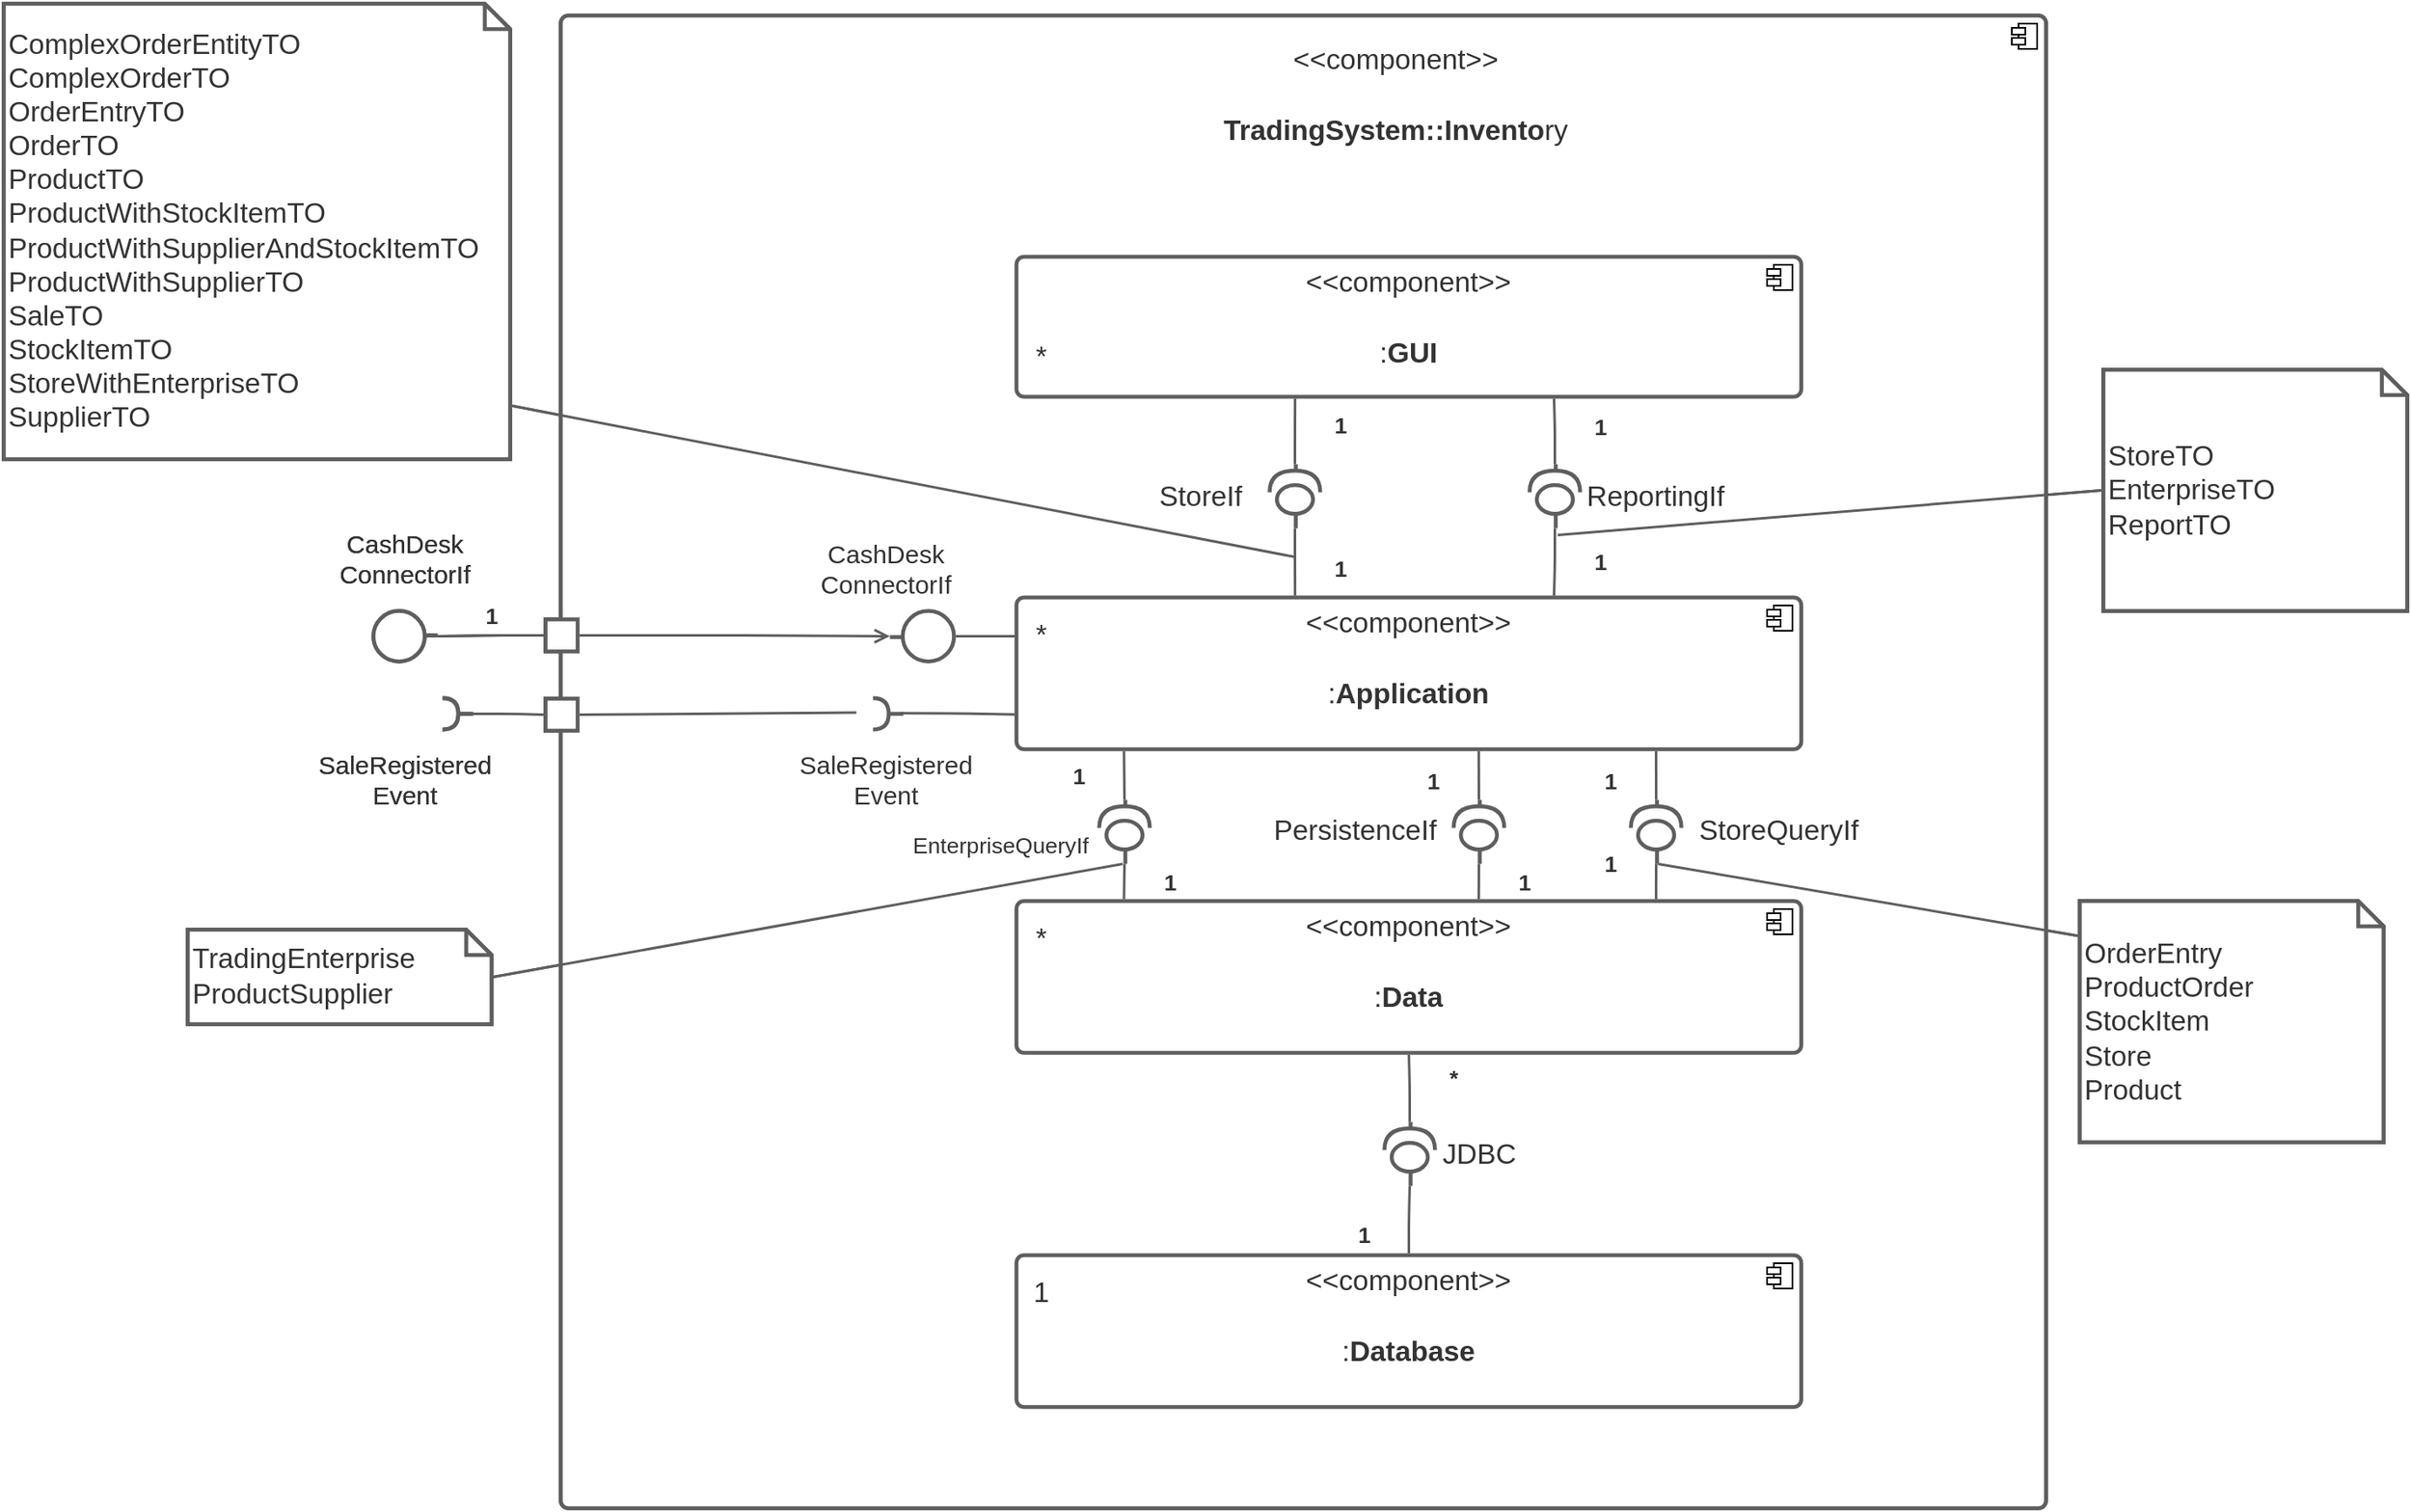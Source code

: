 <mxfile version="15.6.5" type="device"><diagram id="vDw5rNuc8qJ3Vy4unvQ-" name="Page-1"><mxGraphModel dx="2889" dy="1127" grid="1" gridSize="10" guides="1" tooltips="1" connect="1" arrows="1" fold="1" page="1" pageScale="1" pageWidth="827" pageHeight="1169" math="0" shadow="0"><root><mxCell id="0"/><mxCell id="1" parent="0"/><mxCell id="xwlIJ-0REyztylforr2Z-1" value="" style="points=[[0.199,0.467,0]];html=1;dropTarget=0;whiteSpace=wrap;fontSize=13;spacing=3.8;strokeColor=#5e5e5e;strokeOpacity=100;rounded=1;absoluteArcSize=1;arcSize=9;strokeWidth=2.3;" vertex="1" parent="1"><mxGeometry x="30" y="90" width="880" height="885" as="geometry"/></mxCell><mxCell id="xwlIJ-0REyztylforr2Z-2" value="" style="shape=component;jettyWidth=8;jettyHeight=4;" vertex="1" parent="xwlIJ-0REyztylforr2Z-1"><mxGeometry x="1" width="15" height="15" relative="1" as="geometry"><mxPoint x="-20" y="5" as="offset"/></mxGeometry></mxCell><UserObject label="&lt;div style=&quot;display: flex; justify-content: center; text-align: center; align-items: baseline; font-size: 0; line-height: 1.25;margin-top: -2px;&quot;&gt;&lt;span&gt;&lt;span style=&quot;font-size:16.7px;color:#333333;&quot;&gt;&amp;lt;&amp;lt;component&amp;gt;&amp;gt;&lt;/span&gt;&lt;span style=&quot;font-size:16.7px;color:#333333;font-weight: bold;&quot;&gt;&#10;&#10;TradingSystem::Invento&lt;/span&gt;&lt;span style=&quot;font-size:16.7px;color:#333333;&quot;&gt;ry&lt;/span&gt;&lt;/span&gt;&lt;/div&gt;" lucidchartObjectId="_icoyJhsTvdL" id="xwlIJ-0REyztylforr2Z-3"><mxCell style="html=1;overflow=block;blockSpacing=1;whiteSpace=wrap;;whiteSpace=wrap;fontSize=13;spacing=3.8;strokeOpacity=0;fillOpacity=0;rounded=1;absoluteArcSize=1;arcSize=9;fillColor=#ffffff;strokeWidth=2.3;" vertex="1" parent="1"><mxGeometry x="435" y="105" width="180" height="68" as="geometry"/></mxCell></UserObject><mxCell id="xwlIJ-0REyztylforr2Z-4" value="&lt;div style=&quot;display: flex; justify-content: center; text-align: center; align-items: baseline; font-size: 0; line-height: 1.25;margin-top: -2px;&quot;&gt;&lt;span&gt;&lt;span style=&quot;font-size:16.7px;color:#333333;&quot;&gt;&lt;span style=&quot;font-size:16.7px;color:#333333;&quot;&gt;&amp;lt;&amp;lt;component&amp;gt;&amp;gt;&#10;&#10;:&lt;/span&gt;&lt;span style=&quot;font-size:16.7px;color:#333333;font-weight: bold;&quot;&gt;GUI&lt;/span&gt;&lt;/span&gt;&lt;/span&gt;&lt;/div&gt;" style="html=1;dropTarget=0;whiteSpace=wrap;fontSize=13;spacing=3.8;verticalAlign=top;strokeColor=#5e5e5e;strokeOpacity=100;rounded=1;absoluteArcSize=1;arcSize=9;strokeWidth=2.3;" vertex="1" parent="1"><mxGeometry x="300" y="233" width="465" height="83" as="geometry"/></mxCell><mxCell id="xwlIJ-0REyztylforr2Z-5" value="" style="shape=component;jettyWidth=8;jettyHeight=4;" vertex="1" parent="xwlIJ-0REyztylforr2Z-4"><mxGeometry x="1" width="15" height="15" relative="1" as="geometry"><mxPoint x="-20" y="5" as="offset"/></mxGeometry></mxCell><UserObject label="*" lucidchartObjectId="glcoL4rcSR_M" id="xwlIJ-0REyztylforr2Z-6"><mxCell style="html=1;overflow=block;blockSpacing=1;whiteSpace=wrap;;whiteSpace=wrap;fontSize=16.7;fontColor=#333333;spacing=3.8;strokeOpacity=0;fillOpacity=0;rounded=1;absoluteArcSize=1;arcSize=9;fillColor=#ffffff;strokeWidth=2.3;" vertex="1" parent="1"><mxGeometry x="300" y="270" width="30" height="45" as="geometry"/></mxCell></UserObject><mxCell id="xwlIJ-0REyztylforr2Z-7" value="&lt;div style=&quot;display: flex; justify-content: center; text-align: center; align-items: baseline; font-size: 0; line-height: 1.25;margin-top: -2px;&quot;&gt;&lt;span&gt;&lt;span style=&quot;font-size:16.7px;color:#333333;&quot;&gt;&lt;span style=&quot;font-size:16.7px;color:#333333;&quot;&gt;&amp;lt;&amp;lt;component&amp;gt;&amp;gt;&#10;&#10;:&lt;/span&gt;&lt;span style=&quot;font-size:16.7px;color:#333333;font-weight: bold;&quot;&gt;Application&lt;/span&gt;&lt;/span&gt;&lt;/span&gt;&lt;/div&gt;" style="html=1;dropTarget=0;whiteSpace=wrap;fontSize=13;spacing=3.8;verticalAlign=top;strokeColor=#5e5e5e;strokeOpacity=100;rounded=1;absoluteArcSize=1;arcSize=9;strokeWidth=2.3;" vertex="1" parent="1"><mxGeometry x="300" y="435" width="465" height="90" as="geometry"/></mxCell><mxCell id="xwlIJ-0REyztylforr2Z-8" value="" style="shape=component;jettyWidth=8;jettyHeight=4;" vertex="1" parent="xwlIJ-0REyztylforr2Z-7"><mxGeometry x="1" width="15" height="15" relative="1" as="geometry"><mxPoint x="-20" y="5" as="offset"/></mxGeometry></mxCell><mxCell id="xwlIJ-0REyztylforr2Z-9" value="&lt;div style=&quot;display: flex; justify-content: center; text-align: center; align-items: baseline; font-size: 0; line-height: 1.25;margin-top: -2px;&quot;&gt;&lt;span&gt;&lt;span style=&quot;font-size:16.7px;color:#333333;&quot;&gt;&lt;span style=&quot;font-size:16.7px;color:#333333;&quot;&gt;&amp;lt;&amp;lt;component&amp;gt;&amp;gt;&#10;&#10;:&lt;/span&gt;&lt;span style=&quot;font-size:16.7px;color:#333333;font-weight: bold;&quot;&gt;Data&lt;/span&gt;&lt;/span&gt;&lt;/span&gt;&lt;/div&gt;" style="html=1;dropTarget=0;whiteSpace=wrap;fontSize=13;spacing=3.8;verticalAlign=top;strokeColor=#5e5e5e;strokeOpacity=100;rounded=1;absoluteArcSize=1;arcSize=9;strokeWidth=2.3;" vertex="1" parent="1"><mxGeometry x="300" y="615" width="465" height="90" as="geometry"/></mxCell><mxCell id="xwlIJ-0REyztylforr2Z-10" value="" style="shape=component;jettyWidth=8;jettyHeight=4;" vertex="1" parent="xwlIJ-0REyztylforr2Z-9"><mxGeometry x="1" width="15" height="15" relative="1" as="geometry"><mxPoint x="-20" y="5" as="offset"/></mxGeometry></mxCell><UserObject label="*" lucidchartObjectId="kncoVx336n8k" id="xwlIJ-0REyztylforr2Z-11"><mxCell style="html=1;overflow=block;blockSpacing=1;whiteSpace=wrap;;whiteSpace=wrap;fontSize=16.7;fontColor=#333333;spacing=3.8;strokeOpacity=0;fillOpacity=0;rounded=1;absoluteArcSize=1;arcSize=9;fillColor=#ffffff;strokeWidth=2.3;" vertex="1" parent="1"><mxGeometry x="300" y="435" width="30" height="45" as="geometry"/></mxCell></UserObject><mxCell id="xwlIJ-0REyztylforr2Z-12" value="&lt;div style=&quot;display: flex; justify-content: center; text-align: center; align-items: baseline; font-size: 0; line-height: 1.25;margin-top: -2px;&quot;&gt;&lt;span&gt;&lt;span style=&quot;font-size:16.7px;color:#333333;&quot;&gt;&lt;span style=&quot;font-size:16.7px;color:#333333;&quot;&gt;&amp;lt;&amp;lt;component&amp;gt;&amp;gt;&#10;&#10;:&lt;/span&gt;&lt;span style=&quot;font-size:16.7px;color:#333333;font-weight: bold;&quot;&gt;Database&lt;/span&gt;&lt;/span&gt;&lt;/span&gt;&lt;/div&gt;" style="html=1;dropTarget=0;whiteSpace=wrap;fontSize=13;spacing=3.8;verticalAlign=top;strokeColor=#5e5e5e;strokeOpacity=100;rounded=1;absoluteArcSize=1;arcSize=9;strokeWidth=2.3;" vertex="1" parent="1"><mxGeometry x="300" y="825" width="465" height="90" as="geometry"/></mxCell><mxCell id="xwlIJ-0REyztylforr2Z-13" value="" style="shape=component;jettyWidth=8;jettyHeight=4;" vertex="1" parent="xwlIJ-0REyztylforr2Z-12"><mxGeometry x="1" width="15" height="15" relative="1" as="geometry"><mxPoint x="-20" y="5" as="offset"/></mxGeometry></mxCell><UserObject label="*" lucidchartObjectId="5ncou54~p8Br" id="xwlIJ-0REyztylforr2Z-14"><mxCell style="html=1;overflow=block;blockSpacing=1;whiteSpace=wrap;;whiteSpace=wrap;fontSize=16.7;fontColor=#333333;spacing=3.8;strokeOpacity=0;fillOpacity=0;rounded=1;absoluteArcSize=1;arcSize=9;fillColor=#ffffff;strokeWidth=2.3;" vertex="1" parent="1"><mxGeometry x="300" y="615" width="30" height="45" as="geometry"/></mxCell></UserObject><UserObject label="1" lucidchartObjectId="9ncoGVmJTV.l" id="xwlIJ-0REyztylforr2Z-15"><mxCell style="html=1;overflow=block;blockSpacing=1;whiteSpace=wrap;;whiteSpace=wrap;fontSize=16.7;fontColor=#333333;spacing=3.8;strokeOpacity=0;fillOpacity=0;rounded=1;absoluteArcSize=1;arcSize=9;fillColor=#ffffff;strokeWidth=2.3;" vertex="1" parent="1"><mxGeometry x="300" y="825" width="30" height="45" as="geometry"/></mxCell></UserObject><mxCell id="xwlIJ-0REyztylforr2Z-16" value="" style="group;dropTarget=0;rotation=-90;html=1;" vertex="1" parent="1"><mxGeometry x="514" y="750" width="38" height="30" as="geometry"/></mxCell><mxCell id="xwlIJ-0REyztylforr2Z-17" value="" style="shape=providedRequiredInterface;verticalLabelPosition=bottom;whiteSpace=wrap;fontSize=13;spacing=0;strokeColor=#5e5e5e;strokeOpacity=100;rounded=1;absoluteArcSize=1;arcSize=9;rotation=-90;strokeWidth=2.3;" vertex="1" parent="xwlIJ-0REyztylforr2Z-16"><mxGeometry x="0.225" width="25.65" height="30" relative="1" as="geometry"/></mxCell><mxCell id="xwlIJ-0REyztylforr2Z-18" value="" style="line;whiteSpace=wrap;fontSize=13;spacing=0;strokeColor=#5e5e5e;strokeOpacity=100;rounded=1;absoluteArcSize=1;arcSize=9;rotation=-90;strokeWidth=2.3;" vertex="1" parent="xwlIJ-0REyztylforr2Z-16"><mxGeometry y="0.5" width="8.55" height="1" relative="1" as="geometry"/></mxCell><mxCell id="xwlIJ-0REyztylforr2Z-19" value="" style="line;whiteSpace=wrap;fontSize=13;spacing=0;strokeColor=#5e5e5e;strokeOpacity=100;rounded=1;absoluteArcSize=1;arcSize=9;rotation=-90;strokeWidth=2.3;" vertex="1" parent="xwlIJ-0REyztylforr2Z-16"><mxGeometry x="0.9" y="0.5" width="3.8" height="1" relative="1" as="geometry"/></mxCell><UserObject label="" lucidchartObjectId="SocoW.SqPIQ~" id="xwlIJ-0REyztylforr2Z-20"><mxCell style="html=1;jettySize=18;whiteSpace=wrap;fontSize=13;strokeColor=#5E5E5E;strokeWidth=1.5;rounded=1;arcSize=12;edgeStyle=orthogonalEdgeStyle;startArrow=none;;endArrow=none;;exitX=1;exitY=0.5;exitPerimeter=0;entryX=0.5;entryY=1.013;entryPerimeter=0;" edge="1" parent="1" source="xwlIJ-0REyztylforr2Z-16" target="xwlIJ-0REyztylforr2Z-9"><mxGeometry width="100" height="100" relative="1" as="geometry"><Array as="points"/></mxGeometry></mxCell></UserObject><mxCell id="xwlIJ-0REyztylforr2Z-21" value="*" style="text;html=1;resizable=0;labelBackgroundColor=#ffffff;align=center;verticalAlign=middle;fontStyle=1;fontColor=#333333;;fontSize=13.3;" vertex="1" parent="xwlIJ-0REyztylforr2Z-20"><mxGeometry x="0.327" relative="1" as="geometry"><mxPoint x="26.5" as="offset"/></mxGeometry></mxCell><UserObject label="" lucidchartObjectId="dpcoFeJM48h~" id="xwlIJ-0REyztylforr2Z-22"><mxCell style="html=1;jettySize=18;whiteSpace=wrap;fontSize=13;strokeColor=#5E5E5E;strokeWidth=1.5;rounded=1;arcSize=12;edgeStyle=orthogonalEdgeStyle;startArrow=none;;endArrow=none;;exitX=0.5;exitY=-0.012;exitPerimeter=0;entryX=0;entryY=0.5;entryPerimeter=0;" edge="1" parent="1" source="xwlIJ-0REyztylforr2Z-12" target="xwlIJ-0REyztylforr2Z-16"><mxGeometry width="100" height="100" relative="1" as="geometry"><Array as="points"/></mxGeometry></mxCell></UserObject><mxCell id="xwlIJ-0REyztylforr2Z-23" value="1" style="text;html=1;resizable=0;labelBackgroundColor=#ffffff;align=center;verticalAlign=middle;fontStyle=1;fontColor=#333333;;fontSize=13.3;" vertex="1" parent="xwlIJ-0REyztylforr2Z-22"><mxGeometry x="-0.425" relative="1" as="geometry"><mxPoint x="-26.5" as="offset"/></mxGeometry></mxCell><UserObject label="JDBC" lucidchartObjectId="Npco9tcHpOhh" id="xwlIJ-0REyztylforr2Z-24"><mxCell style="html=1;overflow=block;blockSpacing=1;whiteSpace=wrap;;whiteSpace=wrap;fontSize=16.7;fontColor=#333333;spacing=3.8;strokeOpacity=0;fillOpacity=0;rounded=1;absoluteArcSize=1;arcSize=9;fillColor=#ffffff;strokeWidth=2.3;" vertex="1" parent="1"><mxGeometry x="548" y="743" width="53" height="45" as="geometry"/></mxCell></UserObject><mxCell id="xwlIJ-0REyztylforr2Z-25" value="" style="group;dropTarget=0;rotation=-90;html=1;" vertex="1" parent="1"><mxGeometry x="660" y="559" width="38" height="30" as="geometry"/></mxCell><mxCell id="xwlIJ-0REyztylforr2Z-26" value="" style="shape=providedRequiredInterface;verticalLabelPosition=bottom;whiteSpace=wrap;fontSize=13;spacing=0;strokeColor=#5e5e5e;strokeOpacity=100;rounded=1;absoluteArcSize=1;arcSize=9;rotation=-90;strokeWidth=2.3;" vertex="1" parent="xwlIJ-0REyztylforr2Z-25"><mxGeometry x="0.225" width="25.65" height="30" relative="1" as="geometry"/></mxCell><mxCell id="xwlIJ-0REyztylforr2Z-27" value="" style="line;whiteSpace=wrap;fontSize=13;spacing=0;strokeColor=#5e5e5e;strokeOpacity=100;rounded=1;absoluteArcSize=1;arcSize=9;rotation=-90;strokeWidth=2.3;" vertex="1" parent="xwlIJ-0REyztylforr2Z-25"><mxGeometry y="0.5" width="8.55" height="1" relative="1" as="geometry"/></mxCell><mxCell id="xwlIJ-0REyztylforr2Z-28" value="" style="line;whiteSpace=wrap;fontSize=13;spacing=0;strokeColor=#5e5e5e;strokeOpacity=100;rounded=1;absoluteArcSize=1;arcSize=9;rotation=-90;strokeWidth=2.3;" vertex="1" parent="xwlIJ-0REyztylforr2Z-25"><mxGeometry x="0.9" y="0.5" width="3.8" height="1" relative="1" as="geometry"/></mxCell><UserObject label="" lucidchartObjectId="gqco75whmEdu" id="xwlIJ-0REyztylforr2Z-29"><mxCell style="html=1;jettySize=18;whiteSpace=wrap;fontSize=13;strokeColor=#5E5E5E;strokeWidth=1.5;rounded=1;arcSize=12;edgeStyle=orthogonalEdgeStyle;startArrow=none;;endArrow=none;;exitX=1;exitY=0.5;exitPerimeter=0;entryX=0.815;entryY=1.013;entryPerimeter=0;" edge="1" parent="1" source="xwlIJ-0REyztylforr2Z-25" target="xwlIJ-0REyztylforr2Z-7"><mxGeometry width="100" height="100" relative="1" as="geometry"><Array as="points"/></mxGeometry></mxCell></UserObject><mxCell id="xwlIJ-0REyztylforr2Z-30" value="1" style="text;html=1;resizable=0;labelBackgroundColor=#ffffff;align=center;verticalAlign=middle;fontStyle=1;fontColor=#333333;;fontSize=13.3;" vertex="1" parent="xwlIJ-0REyztylforr2Z-29"><mxGeometry x="-0.226" relative="1" as="geometry"><mxPoint x="-27.025" as="offset"/></mxGeometry></mxCell><UserObject label="" lucidchartObjectId="mqcoW.LiOUia" id="xwlIJ-0REyztylforr2Z-31"><mxCell style="html=1;jettySize=18;whiteSpace=wrap;fontSize=13;strokeColor=#5E5E5E;strokeWidth=1.5;rounded=1;arcSize=12;edgeStyle=orthogonalEdgeStyle;startArrow=none;;endArrow=none;;exitX=0;exitY=0.5;exitPerimeter=0;entryX=0.815;entryY=-0.012;entryPerimeter=0;" edge="1" parent="1" source="xwlIJ-0REyztylforr2Z-25" target="xwlIJ-0REyztylforr2Z-9"><mxGeometry width="100" height="100" relative="1" as="geometry"><Array as="points"/></mxGeometry></mxCell></UserObject><mxCell id="xwlIJ-0REyztylforr2Z-32" value="1" style="text;html=1;resizable=0;labelBackgroundColor=#ffffff;align=center;verticalAlign=middle;fontStyle=1;fontColor=#333333;;fontSize=13.3;" vertex="1" parent="xwlIJ-0REyztylforr2Z-31"><mxGeometry x="-1" relative="1" as="geometry"><mxPoint x="-26.975" as="offset"/></mxGeometry></mxCell><UserObject label="StoreQueryIf" lucidchartObjectId="NqcoiG3C14~c" id="xwlIJ-0REyztylforr2Z-33"><mxCell style="html=1;overflow=block;blockSpacing=1;whiteSpace=wrap;;whiteSpace=wrap;fontSize=16.7;fontColor=#333333;spacing=3.8;strokeOpacity=0;fillOpacity=0;rounded=1;absoluteArcSize=1;arcSize=9;fillColor=#ffffff;strokeWidth=2.3;" vertex="1" parent="1"><mxGeometry x="694" y="551" width="116" height="45" as="geometry"/></mxCell></UserObject><mxCell id="xwlIJ-0REyztylforr2Z-34" value="" style="group;dropTarget=0;rotation=-90;html=1;" vertex="1" parent="1"><mxGeometry x="555" y="559" width="38" height="30" as="geometry"/></mxCell><mxCell id="xwlIJ-0REyztylforr2Z-35" value="" style="shape=providedRequiredInterface;verticalLabelPosition=bottom;whiteSpace=wrap;fontSize=13;spacing=0;strokeColor=#5e5e5e;strokeOpacity=100;rounded=1;absoluteArcSize=1;arcSize=9;rotation=-90;strokeWidth=2.3;" vertex="1" parent="xwlIJ-0REyztylforr2Z-34"><mxGeometry x="0.225" width="25.65" height="30" relative="1" as="geometry"/></mxCell><mxCell id="xwlIJ-0REyztylforr2Z-36" value="" style="line;whiteSpace=wrap;fontSize=13;spacing=0;strokeColor=#5e5e5e;strokeOpacity=100;rounded=1;absoluteArcSize=1;arcSize=9;rotation=-90;strokeWidth=2.3;" vertex="1" parent="xwlIJ-0REyztylforr2Z-34"><mxGeometry y="0.5" width="8.55" height="1" relative="1" as="geometry"/></mxCell><mxCell id="xwlIJ-0REyztylforr2Z-37" value="" style="line;whiteSpace=wrap;fontSize=13;spacing=0;strokeColor=#5e5e5e;strokeOpacity=100;rounded=1;absoluteArcSize=1;arcSize=9;rotation=-90;strokeWidth=2.3;" vertex="1" parent="xwlIJ-0REyztylforr2Z-34"><mxGeometry x="0.9" y="0.5" width="3.8" height="1" relative="1" as="geometry"/></mxCell><UserObject label="" lucidchartObjectId="Isco49OfOg~1" id="xwlIJ-0REyztylforr2Z-38"><mxCell style="html=1;jettySize=18;whiteSpace=wrap;fontSize=13;strokeColor=#5E5E5E;strokeWidth=1.5;rounded=1;arcSize=12;edgeStyle=orthogonalEdgeStyle;startArrow=none;;endArrow=none;;exitX=1;exitY=0.5;exitPerimeter=0;entryX=0.589;entryY=1.013;entryPerimeter=0;" edge="1" parent="1" source="xwlIJ-0REyztylforr2Z-34" target="xwlIJ-0REyztylforr2Z-7"><mxGeometry width="100" height="100" relative="1" as="geometry"><Array as="points"/></mxGeometry></mxCell></UserObject><mxCell id="xwlIJ-0REyztylforr2Z-39" value="1" style="text;html=1;resizable=0;labelBackgroundColor=#ffffff;align=center;verticalAlign=middle;fontStyle=1;fontColor=#333333;;fontSize=13.3;" vertex="1" parent="xwlIJ-0REyztylforr2Z-38"><mxGeometry x="-0.186" relative="1" as="geometry"><mxPoint x="-27.115" as="offset"/></mxGeometry></mxCell><UserObject label="" lucidchartObjectId="PscoQ6cBeLsW" id="xwlIJ-0REyztylforr2Z-40"><mxCell style="html=1;jettySize=18;whiteSpace=wrap;fontSize=13;strokeColor=#5E5E5E;strokeWidth=1.5;rounded=1;arcSize=12;edgeStyle=orthogonalEdgeStyle;startArrow=none;;endArrow=none;;exitX=0;exitY=0.5;exitPerimeter=0;entryX=0.589;entryY=-0.012;entryPerimeter=0;" edge="1" parent="1" source="xwlIJ-0REyztylforr2Z-34" target="xwlIJ-0REyztylforr2Z-9"><mxGeometry width="100" height="100" relative="1" as="geometry"><Array as="points"/></mxGeometry></mxCell></UserObject><mxCell id="xwlIJ-0REyztylforr2Z-41" value="1" style="text;html=1;resizable=0;labelBackgroundColor=#ffffff;align=center;verticalAlign=middle;fontStyle=1;fontColor=#333333;;fontSize=13.3;" vertex="1" parent="xwlIJ-0REyztylforr2Z-40"><mxGeometry relative="1" as="geometry"><mxPoint x="26.885" as="offset"/></mxGeometry></mxCell><UserObject label="PersistenceIf" lucidchartObjectId="3scof.n.8zr7" id="xwlIJ-0REyztylforr2Z-42"><mxCell style="html=1;overflow=block;blockSpacing=1;whiteSpace=wrap;;whiteSpace=wrap;fontSize=16.7;fontColor=#333333;spacing=3.8;strokeOpacity=0;fillOpacity=0;rounded=1;absoluteArcSize=1;arcSize=9;fillColor=#ffffff;strokeWidth=2.3;" vertex="1" parent="1"><mxGeometry x="443" y="551" width="116" height="45" as="geometry"/></mxCell></UserObject><mxCell id="xwlIJ-0REyztylforr2Z-43" value="" style="group;dropTarget=0;rotation=-90;html=1;" vertex="1" parent="1"><mxGeometry x="345" y="559" width="38" height="30" as="geometry"/></mxCell><mxCell id="xwlIJ-0REyztylforr2Z-44" value="" style="shape=providedRequiredInterface;verticalLabelPosition=bottom;whiteSpace=wrap;fontSize=13;spacing=0;strokeColor=#5e5e5e;strokeOpacity=100;rounded=1;absoluteArcSize=1;arcSize=9;rotation=-90;strokeWidth=2.3;" vertex="1" parent="xwlIJ-0REyztylforr2Z-43"><mxGeometry x="0.225" width="25.65" height="30" relative="1" as="geometry"/></mxCell><mxCell id="xwlIJ-0REyztylforr2Z-45" value="" style="line;whiteSpace=wrap;fontSize=13;spacing=0;strokeColor=#5e5e5e;strokeOpacity=100;rounded=1;absoluteArcSize=1;arcSize=9;rotation=-90;strokeWidth=2.3;" vertex="1" parent="xwlIJ-0REyztylforr2Z-43"><mxGeometry y="0.5" width="8.55" height="1" relative="1" as="geometry"/></mxCell><mxCell id="xwlIJ-0REyztylforr2Z-46" value="" style="line;whiteSpace=wrap;fontSize=13;spacing=0;strokeColor=#5e5e5e;strokeOpacity=100;rounded=1;absoluteArcSize=1;arcSize=9;rotation=-90;strokeWidth=2.3;" vertex="1" parent="xwlIJ-0REyztylforr2Z-43"><mxGeometry x="0.9" y="0.5" width="3.8" height="1" relative="1" as="geometry"/></mxCell><UserObject label="" lucidchartObjectId="jtcoxpTD.8iU" id="xwlIJ-0REyztylforr2Z-47"><mxCell style="html=1;jettySize=18;whiteSpace=wrap;fontSize=13;strokeColor=#5E5E5E;strokeWidth=1.5;rounded=1;arcSize=12;edgeStyle=orthogonalEdgeStyle;startArrow=none;;endArrow=none;;exitX=1;exitY=0.5;exitPerimeter=0;entryX=0.137;entryY=1.013;entryPerimeter=0;" edge="1" parent="1" source="xwlIJ-0REyztylforr2Z-43" target="xwlIJ-0REyztylforr2Z-7"><mxGeometry width="100" height="100" relative="1" as="geometry"><Array as="points"/></mxGeometry></mxCell></UserObject><mxCell id="xwlIJ-0REyztylforr2Z-48" value="1" style="text;html=1;resizable=0;labelBackgroundColor=#ffffff;align=center;verticalAlign=middle;fontStyle=1;fontColor=#333333;;fontSize=13.3;" vertex="1" parent="xwlIJ-0REyztylforr2Z-47"><mxGeometry relative="1" as="geometry"><mxPoint x="-27.295" as="offset"/></mxGeometry></mxCell><UserObject label="" lucidchartObjectId="ntcoxsC6sWE8" id="xwlIJ-0REyztylforr2Z-49"><mxCell style="html=1;jettySize=18;whiteSpace=wrap;fontSize=13;strokeColor=#5E5E5E;strokeWidth=1.5;rounded=1;arcSize=12;edgeStyle=orthogonalEdgeStyle;startArrow=none;;endArrow=none;;exitX=0;exitY=0.5;exitPerimeter=0;entryX=0.137;entryY=-0.012;entryPerimeter=0;" edge="1" parent="1" source="xwlIJ-0REyztylforr2Z-43" target="xwlIJ-0REyztylforr2Z-9"><mxGeometry width="100" height="100" relative="1" as="geometry"><Array as="points"/></mxGeometry></mxCell></UserObject><mxCell id="xwlIJ-0REyztylforr2Z-50" value="1" style="text;html=1;resizable=0;labelBackgroundColor=#ffffff;align=center;verticalAlign=middle;fontStyle=1;fontColor=#333333;;fontSize=13.3;" vertex="1" parent="xwlIJ-0REyztylforr2Z-49"><mxGeometry relative="1" as="geometry"><mxPoint x="26.705" as="offset"/></mxGeometry></mxCell><UserObject label="EnterpriseQueryIf" lucidchartObjectId="Ztco.qqGeUcO" id="xwlIJ-0REyztylforr2Z-51"><mxCell style="html=1;overflow=block;blockSpacing=1;whiteSpace=wrap;;whiteSpace=wrap;fontSize=13.3;fontColor=#333333;spacing=3.8;strokeOpacity=0;fillOpacity=0;rounded=1;absoluteArcSize=1;arcSize=9;fillColor=#ffffff;strokeWidth=2.3;" vertex="1" parent="1"><mxGeometry x="233" y="559" width="116" height="45" as="geometry"/></mxCell></UserObject><UserObject label="OrderEntry&#10;ProductOrder&#10;StockItem&#10;Store&#10;Product" lucidchartObjectId="Guco5haLNUFB" id="xwlIJ-0REyztylforr2Z-52"><mxCell style="html=1;overflow=block;blockSpacing=1;whiteSpace=wrap;shape=note;size=15;whiteSpace=wrap;fontSize=16.7;fontColor=#333333;align=left;spacing=3.8;verticalAlign=middle;strokeColor=#5e5e5e;strokeOpacity=100;rounded=1;absoluteArcSize=1;arcSize=9;strokeWidth=2.3;" vertex="1" parent="1"><mxGeometry x="930" y="615" width="180" height="143" as="geometry"/></mxCell></UserObject><UserObject label="" lucidchartObjectId="kvcoaAblyr3." id="xwlIJ-0REyztylforr2Z-53"><mxCell style="html=1;jettySize=18;whiteSpace=wrap;fontSize=13;strokeColor=#5E5E5E;strokeWidth=1.5;rounded=0;startArrow=none;;endArrow=none;;exitX=-0.006;exitY=0.144;exitPerimeter=0;entryX=0;entryY=0.538;entryPerimeter=0;" edge="1" parent="1" source="xwlIJ-0REyztylforr2Z-52" target="xwlIJ-0REyztylforr2Z-25"><mxGeometry width="100" height="100" relative="1" as="geometry"><Array as="points"/></mxGeometry></mxCell></UserObject><UserObject label="TradingEnterprise&#10;ProductSupplier" lucidchartObjectId="5wco8SsTVy1O" id="xwlIJ-0REyztylforr2Z-54"><mxCell style="html=1;overflow=block;blockSpacing=1;whiteSpace=wrap;shape=note;size=15;whiteSpace=wrap;fontSize=16.7;fontColor=#333333;align=left;spacing=3.8;verticalAlign=middle;strokeColor=#5e5e5e;strokeOpacity=100;rounded=1;absoluteArcSize=1;arcSize=9;strokeWidth=2.3;" vertex="1" parent="1"><mxGeometry x="-191" y="632" width="180" height="56" as="geometry"/></mxCell></UserObject><UserObject label="" lucidchartObjectId="yxcodVwq2GXm" id="xwlIJ-0REyztylforr2Z-55"><mxCell style="html=1;jettySize=18;whiteSpace=wrap;fontSize=13;strokeColor=#5E5E5E;strokeWidth=1.5;rounded=0;startArrow=none;;endArrow=none;;exitX=1.006;exitY=0.5;exitPerimeter=0;entryX=0;entryY=0.463;entryPerimeter=0;" edge="1" parent="1" source="xwlIJ-0REyztylforr2Z-54" target="xwlIJ-0REyztylforr2Z-43"><mxGeometry width="100" height="100" relative="1" as="geometry"><Array as="points"/></mxGeometry></mxCell></UserObject><mxCell id="xwlIJ-0REyztylforr2Z-56" value="" style="group;dropTarget=0;rotation=-90;html=1;" vertex="1" parent="1"><mxGeometry x="600" y="360" width="38" height="30" as="geometry"/></mxCell><mxCell id="xwlIJ-0REyztylforr2Z-57" value="" style="shape=providedRequiredInterface;verticalLabelPosition=bottom;whiteSpace=wrap;fontSize=13;spacing=0;strokeColor=#5e5e5e;strokeOpacity=100;rounded=1;absoluteArcSize=1;arcSize=9;rotation=-90;strokeWidth=2.3;" vertex="1" parent="xwlIJ-0REyztylforr2Z-56"><mxGeometry x="0.225" width="25.65" height="30" relative="1" as="geometry"/></mxCell><mxCell id="xwlIJ-0REyztylforr2Z-58" value="" style="line;whiteSpace=wrap;fontSize=13;spacing=0;strokeColor=#5e5e5e;strokeOpacity=100;rounded=1;absoluteArcSize=1;arcSize=9;rotation=-90;strokeWidth=2.3;" vertex="1" parent="xwlIJ-0REyztylforr2Z-56"><mxGeometry y="0.5" width="8.55" height="1" relative="1" as="geometry"/></mxCell><mxCell id="xwlIJ-0REyztylforr2Z-59" value="" style="line;whiteSpace=wrap;fontSize=13;spacing=0;strokeColor=#5e5e5e;strokeOpacity=100;rounded=1;absoluteArcSize=1;arcSize=9;rotation=-90;strokeWidth=2.3;" vertex="1" parent="xwlIJ-0REyztylforr2Z-56"><mxGeometry x="0.9" y="0.5" width="3.8" height="1" relative="1" as="geometry"/></mxCell><mxCell id="xwlIJ-0REyztylforr2Z-60" value="" style="group;dropTarget=0;rotation=-90;html=1;" vertex="1" parent="1"><mxGeometry x="446" y="360" width="38" height="30" as="geometry"/></mxCell><mxCell id="xwlIJ-0REyztylforr2Z-61" value="" style="shape=providedRequiredInterface;verticalLabelPosition=bottom;whiteSpace=wrap;fontSize=13;spacing=0;strokeColor=#5e5e5e;strokeOpacity=100;rounded=1;absoluteArcSize=1;arcSize=9;rotation=-90;strokeWidth=2.3;" vertex="1" parent="xwlIJ-0REyztylforr2Z-60"><mxGeometry x="0.225" width="25.65" height="30" relative="1" as="geometry"/></mxCell><mxCell id="xwlIJ-0REyztylforr2Z-62" value="" style="line;whiteSpace=wrap;fontSize=13;spacing=0;strokeColor=#5e5e5e;strokeOpacity=100;rounded=1;absoluteArcSize=1;arcSize=9;rotation=-90;strokeWidth=2.3;" vertex="1" parent="xwlIJ-0REyztylforr2Z-60"><mxGeometry y="0.5" width="8.55" height="1" relative="1" as="geometry"/></mxCell><mxCell id="xwlIJ-0REyztylforr2Z-63" value="" style="line;whiteSpace=wrap;fontSize=13;spacing=0;strokeColor=#5e5e5e;strokeOpacity=100;rounded=1;absoluteArcSize=1;arcSize=9;rotation=-90;strokeWidth=2.3;" vertex="1" parent="xwlIJ-0REyztylforr2Z-60"><mxGeometry x="0.9" y="0.5" width="3.8" height="1" relative="1" as="geometry"/></mxCell><UserObject label="" lucidchartObjectId="TBco0IyycKOz" id="xwlIJ-0REyztylforr2Z-64"><mxCell style="html=1;jettySize=18;whiteSpace=wrap;fontSize=13;strokeColor=#5E5E5E;strokeWidth=1.5;rounded=1;arcSize=12;edgeStyle=orthogonalEdgeStyle;startArrow=none;;endArrow=none;;exitX=1;exitY=0.5;exitPerimeter=0;entryX=0.355;entryY=1.014;entryPerimeter=0;" edge="1" parent="1" source="xwlIJ-0REyztylforr2Z-60" target="xwlIJ-0REyztylforr2Z-4"><mxGeometry width="100" height="100" relative="1" as="geometry"><Array as="points"/></mxGeometry></mxCell></UserObject><mxCell id="xwlIJ-0REyztylforr2Z-65" value="1" style="text;html=1;resizable=0;labelBackgroundColor=#ffffff;align=center;verticalAlign=middle;fontStyle=1;fontColor=#333333;;fontSize=13.3;" vertex="1" parent="xwlIJ-0REyztylforr2Z-64"><mxGeometry x="0.173" relative="1" as="geometry"><mxPoint x="26.925" as="offset"/></mxGeometry></mxCell><UserObject label="" lucidchartObjectId="0BcoSdcftB2p" id="xwlIJ-0REyztylforr2Z-66"><mxCell style="html=1;jettySize=18;whiteSpace=wrap;fontSize=13;strokeColor=#5E5E5E;strokeWidth=1.5;rounded=1;arcSize=12;edgeStyle=orthogonalEdgeStyle;startArrow=none;;endArrow=none;;exitX=0;exitY=0.5;exitPerimeter=0;entryX=0.355;entryY=-0.012;entryPerimeter=0;" edge="1" parent="1" source="xwlIJ-0REyztylforr2Z-60" target="xwlIJ-0REyztylforr2Z-7"><mxGeometry width="100" height="100" relative="1" as="geometry"><Array as="points"/></mxGeometry></mxCell></UserObject><mxCell id="xwlIJ-0REyztylforr2Z-67" value="1" style="text;html=1;resizable=0;labelBackgroundColor=#ffffff;align=center;verticalAlign=middle;fontStyle=1;fontColor=#333333;;fontSize=13.3;" vertex="1" parent="xwlIJ-0REyztylforr2Z-66"><mxGeometry x="0.19" relative="1" as="geometry"><mxPoint x="27.075" as="offset"/></mxGeometry></mxCell><UserObject label="" lucidchartObjectId="4BcoklSAofBj" id="xwlIJ-0REyztylforr2Z-68"><mxCell style="html=1;jettySize=18;whiteSpace=wrap;fontSize=13;strokeColor=#5E5E5E;strokeWidth=1.5;rounded=1;arcSize=12;edgeStyle=orthogonalEdgeStyle;startArrow=none;;endArrow=none;;exitX=0;exitY=0.5;exitPerimeter=0;entryX=0.685;entryY=-0.012;entryPerimeter=0;" edge="1" parent="1" source="xwlIJ-0REyztylforr2Z-56" target="xwlIJ-0REyztylforr2Z-7"><mxGeometry width="100" height="100" relative="1" as="geometry"><Array as="points"/></mxGeometry></mxCell></UserObject><mxCell id="xwlIJ-0REyztylforr2Z-69" value="1" style="text;html=1;resizable=0;labelBackgroundColor=#ffffff;align=center;verticalAlign=middle;fontStyle=1;fontColor=#333333;;fontSize=13.3;" vertex="1" parent="xwlIJ-0REyztylforr2Z-68"><mxGeometry relative="1" as="geometry"><mxPoint x="26.525" as="offset"/></mxGeometry></mxCell><UserObject label="" lucidchartObjectId="cCcoThhMFzDL" id="xwlIJ-0REyztylforr2Z-70"><mxCell style="html=1;jettySize=18;whiteSpace=wrap;fontSize=13;strokeColor=#5E5E5E;strokeWidth=1.5;rounded=1;arcSize=12;edgeStyle=orthogonalEdgeStyle;startArrow=none;;endArrow=none;;exitX=1;exitY=0.5;exitPerimeter=0;entryX=0.685;entryY=1.014;entryPerimeter=0;" edge="1" parent="1" source="xwlIJ-0REyztylforr2Z-56" target="xwlIJ-0REyztylforr2Z-4"><mxGeometry width="100" height="100" relative="1" as="geometry"><Array as="points"/></mxGeometry></mxCell></UserObject><mxCell id="xwlIJ-0REyztylforr2Z-71" value="1" style="text;html=1;resizable=0;labelBackgroundColor=#ffffff;align=center;verticalAlign=middle;fontStyle=1;fontColor=#333333;;fontSize=13.3;" vertex="1" parent="xwlIJ-0REyztylforr2Z-70"><mxGeometry x="0.14" relative="1" as="geometry"><mxPoint x="27.475" as="offset"/></mxGeometry></mxCell><UserObject label="ReportingIf" lucidchartObjectId="rCcoTycHsCvm" id="xwlIJ-0REyztylforr2Z-72"><mxCell style="html=1;overflow=block;blockSpacing=1;whiteSpace=wrap;;whiteSpace=wrap;fontSize=16.7;fontColor=#333333;spacing=3.8;strokeOpacity=0;fillOpacity=0;rounded=1;absoluteArcSize=1;arcSize=9;fillColor=#ffffff;strokeWidth=2.3;" vertex="1" parent="1"><mxGeometry x="589" y="353" width="180" height="45" as="geometry"/></mxCell></UserObject><UserObject label="StoreIf" lucidchartObjectId="CCcouUt3SLWw" id="xwlIJ-0REyztylforr2Z-73"><mxCell style="html=1;overflow=block;blockSpacing=1;whiteSpace=wrap;;whiteSpace=wrap;fontSize=16.7;fontColor=#333333;spacing=3.8;strokeOpacity=0;fillOpacity=0;rounded=1;absoluteArcSize=1;arcSize=9;fillColor=#ffffff;strokeWidth=2.3;" vertex="1" parent="1"><mxGeometry x="368" y="353" width="83" height="45" as="geometry"/></mxCell></UserObject><UserObject label="SaleRegistered Event" lucidchartObjectId="ZDcoEP2qi9Wm" id="xwlIJ-0REyztylforr2Z-74"><mxCell style="html=1;overflow=block;blockSpacing=1;whiteSpace=wrap;;whiteSpace=wrap;fontSize=15;fontColor=#333333;spacing=3.8;strokeOpacity=0;fillOpacity=0;rounded=1;absoluteArcSize=1;arcSize=9;fillColor=#ffffff;strokeWidth=2.3;" vertex="1" parent="1"><mxGeometry x="165" y="519" width="116" height="48" as="geometry"/></mxCell></UserObject><UserObject label="" lucidchartObjectId="fGcoggRhf~-q" id="xwlIJ-0REyztylforr2Z-75"><mxCell style="html=1;overflow=block;blockSpacing=1;whiteSpace=wrap;shape=requires;direction=north;whiteSpace=wrap;fontSize=13;spacing=0;strokeColor=#5e5e5e;strokeOpacity=100;rounded=1;absoluteArcSize=1;arcSize=9;strokeWidth=2.3;" vertex="1" parent="1"><mxGeometry x="-45" y="489" width="23" height="30" as="geometry"/></mxCell></UserObject><UserObject label="" lucidchartObjectId="oGcoOR1YMrf1" id="xwlIJ-0REyztylforr2Z-76"><mxCell style="html=1;jettySize=18;whiteSpace=wrap;fontSize=13;strokeColor=#5E5E5E;strokeWidth=1.5;rounded=1;arcSize=12;edgeStyle=orthogonalEdgeStyle;startArrow=none;;endArrow=none;;exitX=0.5;exitY=0.986;exitPerimeter=0;entryX=1.06;entryY=0.5;entryPerimeter=0;exitDx=0;exitDy=0;labelBackgroundColor=default;fontColor=default;" edge="1" parent="1" source="xwlIJ-0REyztylforr2Z-75" target="xwlIJ-0REyztylforr2Z-90"><mxGeometry width="100" height="100" relative="1" as="geometry"><Array as="points"/></mxGeometry></mxCell></UserObject><UserObject label="SaleRegistered Event" lucidchartObjectId="rGcopyFacp~s" id="xwlIJ-0REyztylforr2Z-77"><mxCell style="html=1;overflow=block;blockSpacing=1;whiteSpace=wrap;;whiteSpace=wrap;fontSize=15;fontColor=#333333;spacing=3.8;strokeOpacity=0;fillOpacity=0;rounded=1;absoluteArcSize=1;arcSize=9;fillColor=#ffffff;strokeWidth=2.3;" vertex="1" parent="1"><mxGeometry x="-120" y="519" width="116" height="48" as="geometry"/></mxCell></UserObject><mxCell id="xwlIJ-0REyztylforr2Z-99" style="edgeStyle=orthogonalEdgeStyle;rounded=0;orthogonalLoop=1;jettySize=auto;html=1;entryX=1;entryY=0.5;entryDx=0;entryDy=0;labelBackgroundColor=default;fontColor=default;" edge="1" parent="1" source="xwlIJ-0REyztylforr2Z-78" target="xwlIJ-0REyztylforr2Z-90"><mxGeometry relative="1" as="geometry"/></mxCell><UserObject label="" lucidchartObjectId="NHcoAT7mh69A" id="xwlIJ-0REyztylforr2Z-78"><mxCell style="html=1;overflow=block;blockSpacing=1;whiteSpace=wrap;shape=requires;direction=north;whiteSpace=wrap;fontSize=13;spacing=0;strokeColor=#5e5e5e;strokeOpacity=100;rounded=1;absoluteArcSize=1;arcSize=9;strokeWidth=2.3;fillColor=default;fontColor=default;" vertex="1" parent="1"><mxGeometry x="210" y="489" width="23" height="30" as="geometry"/></mxCell></UserObject><UserObject label="" lucidchartObjectId="THco5jP~jWC9" id="xwlIJ-0REyztylforr2Z-79"><mxCell style="html=1;jettySize=18;whiteSpace=wrap;fontSize=13;strokeColor=#5E5E5E;strokeWidth=1.5;rounded=1;arcSize=12;edgeStyle=orthogonalEdgeStyle;startArrow=none;;endArrow=none;;exitX=0.489;exitY=0.986;exitPerimeter=0;entryX=-0.002;entryY=0.771;entryPerimeter=0;exitDx=0;exitDy=0;" edge="1" parent="1" source="xwlIJ-0REyztylforr2Z-78" target="xwlIJ-0REyztylforr2Z-7"><mxGeometry width="100" height="100" relative="1" as="geometry"><Array as="points"/></mxGeometry></mxCell></UserObject><UserObject label="StoreTO&#10;EnterpriseTO&#10;ReportTO" lucidchartObjectId="PIcoVZa86lpy" id="xwlIJ-0REyztylforr2Z-81"><mxCell style="html=1;overflow=block;blockSpacing=1;whiteSpace=wrap;shape=note;size=15;whiteSpace=wrap;fontSize=16.7;fontColor=#333333;align=left;spacing=3.8;verticalAlign=middle;strokeColor=#5e5e5e;strokeOpacity=100;rounded=1;absoluteArcSize=1;arcSize=9;strokeWidth=2.3;" vertex="1" parent="1"><mxGeometry x="944" y="300" width="180" height="143" as="geometry"/></mxCell></UserObject><UserObject label="" lucidchartObjectId="_Icof2NrDVB6" id="xwlIJ-0REyztylforr2Z-82"><mxCell style="html=1;jettySize=18;whiteSpace=wrap;fontSize=13;strokeColor=#5E5E5E;strokeWidth=1.5;rounded=0;startArrow=none;;endArrow=none;;exitX=-0.006;exitY=0.5;exitPerimeter=0;entryX=0.176;entryY=1;entryPerimeter=0;" edge="1" parent="1" source="xwlIJ-0REyztylforr2Z-81" target="xwlIJ-0REyztylforr2Z-72"><mxGeometry width="100" height="100" relative="1" as="geometry"><Array as="points"/></mxGeometry></mxCell></UserObject><UserObject label="ComplexOrderEntityTO&#10;ComplexOrderTO&#10;OrderEntryTO&#10;OrderTO&#10;ProductTO&#10;ProductWithStockItemTO&#10;ProductWithSupplierAndStockItemTO&#10;ProductWithSupplierTO&#10;SaleTO&#10;StockItemTO&#10;StoreWithEnterpriseTO&#10;SupplierTO" lucidchartObjectId="vJcoz1mrOusm" id="xwlIJ-0REyztylforr2Z-83"><mxCell style="html=1;overflow=block;blockSpacing=1;whiteSpace=wrap;shape=note;size=15;whiteSpace=wrap;fontSize=16.7;fontColor=#333333;align=left;spacing=3.8;verticalAlign=middle;strokeColor=#5e5e5e;strokeOpacity=100;rounded=1;absoluteArcSize=1;arcSize=9;strokeWidth=2.3;" vertex="1" parent="1"><mxGeometry x="-300" y="83" width="300" height="270" as="geometry"/></mxCell></UserObject><UserObject label="" lucidchartObjectId="RKcoUYiLJRfW" id="xwlIJ-0REyztylforr2Z-84"><mxCell style="html=1;jettySize=18;whiteSpace=wrap;fontSize=13;strokeColor=#5E5E5E;strokeWidth=1.5;rounded=0;startArrow=none;;endArrow=none;;exitX=1.004;exitY=0.883;exitPerimeter=0;" edge="1" parent="1" source="xwlIJ-0REyztylforr2Z-83"><mxGeometry width="100" height="100" relative="1" as="geometry"><Array as="points"/><mxPoint x="465" y="411" as="targetPoint"/></mxGeometry></mxCell></UserObject><mxCell id="xwlIJ-0REyztylforr2Z-85" value="" style="group;dropTarget=0;rotation=180;html=1;" vertex="1" parent="1"><mxGeometry x="-81" y="443" width="38" height="30" as="geometry"/></mxCell><mxCell id="xwlIJ-0REyztylforr2Z-86" value="" style="shape=ellipse;whiteSpace=wrap;fontSize=13;spacing=0;strokeColor=#5e5e5e;strokeOpacity=100;rounded=1;absoluteArcSize=1;arcSize=9;rotation=180;strokeWidth=2.3;" vertex="1" parent="xwlIJ-0REyztylforr2Z-85"><mxGeometry x="0.2" width="30.4" height="30" relative="1" as="geometry"/></mxCell><mxCell id="xwlIJ-0REyztylforr2Z-87" value="" style="line;whiteSpace=wrap;fontSize=13;spacing=0;strokeColor=#5e5e5e;strokeOpacity=100;rounded=1;absoluteArcSize=1;arcSize=9;rotation=180;strokeWidth=2.3;" vertex="1" parent="xwlIJ-0REyztylforr2Z-85"><mxGeometry y="0.5" width="7.6" height="1" relative="1" as="geometry"/></mxCell><UserObject label="CashDesk&#10;ConnectorIf" lucidchartObjectId="xLcoaZBaVch0" id="xwlIJ-0REyztylforr2Z-88"><mxCell style="html=1;overflow=block;blockSpacing=1;whiteSpace=wrap;;whiteSpace=wrap;fontSize=15;fontColor=#333333;spacing=3.8;strokeOpacity=0;fillOpacity=0;rounded=1;absoluteArcSize=1;arcSize=9;fillColor=#ffffff;strokeWidth=2.3;" vertex="1" parent="1"><mxGeometry x="-120" y="388" width="116" height="48" as="geometry"/></mxCell></UserObject><mxCell id="xwlIJ-0REyztylforr2Z-100" style="edgeStyle=orthogonalEdgeStyle;rounded=0;orthogonalLoop=1;jettySize=auto;html=1;entryX=0.132;entryY=0.483;entryDx=0;entryDy=0;entryPerimeter=0;labelBackgroundColor=default;fontColor=default;strokeColor=default;" edge="1" parent="1" source="xwlIJ-0REyztylforr2Z-89" target="xwlIJ-0REyztylforr2Z-93"><mxGeometry relative="1" as="geometry"/></mxCell><UserObject label="" lucidchartObjectId="KLcoezUgiVuh" id="xwlIJ-0REyztylforr2Z-89"><mxCell style="html=1;overflow=block;blockSpacing=1;whiteSpace=wrap;;whiteSpace=wrap;fontSize=13;spacing=3.8;strokeColor=#5e5e5e;strokeOpacity=100;flipH=1;flipV=1;strokeWidth=2.3;" vertex="1" parent="1"><mxGeometry x="21" y="448" width="19" height="19" as="geometry"/></mxCell></UserObject><UserObject label="" lucidchartObjectId="FMco~mFMgXzJ" id="xwlIJ-0REyztylforr2Z-90"><mxCell style="html=1;overflow=block;blockSpacing=1;whiteSpace=wrap;;whiteSpace=wrap;fontSize=13;spacing=3.8;strokeColor=#5e5e5e;strokeOpacity=100;flipH=1;flipV=1;strokeWidth=2.3;" vertex="1" parent="1"><mxGeometry x="21" y="495" width="19" height="19" as="geometry"/></mxCell></UserObject><UserObject label="" lucidchartObjectId="KMcora_5myxU" id="xwlIJ-0REyztylforr2Z-91"><mxCell style="html=1;jettySize=18;whiteSpace=wrap;fontSize=13;strokeColor=#5E5E5E;strokeWidth=1.5;rounded=1;arcSize=12;edgeStyle=orthogonalEdgeStyle;startArrow=none;;endArrow=none;;exitX=1.06;exitY=0.5;exitPerimeter=0;entryX=0;entryY=0.5;entryPerimeter=0;" edge="1" parent="1" source="xwlIJ-0REyztylforr2Z-89" target="xwlIJ-0REyztylforr2Z-85"><mxGeometry width="100" height="100" relative="1" as="geometry"><Array as="points"/></mxGeometry></mxCell></UserObject><mxCell id="xwlIJ-0REyztylforr2Z-92" value="1" style="text;html=1;resizable=0;labelBackgroundColor=#ffffff;align=center;verticalAlign=middle;fontStyle=1;fontColor=#333333;;fontSize=13.3;" vertex="1" parent="xwlIJ-0REyztylforr2Z-91"><mxGeometry relative="1" as="geometry"><mxPoint y="-12" as="offset"/></mxGeometry></mxCell><mxCell id="xwlIJ-0REyztylforr2Z-93" value="" style="group;dropTarget=0;html=1;" vertex="1" parent="1"><mxGeometry x="225" y="443" width="38" height="30" as="geometry"/></mxCell><mxCell id="xwlIJ-0REyztylforr2Z-94" value="" style="shape=ellipse;whiteSpace=wrap;fontSize=13;spacing=0;strokeColor=#5e5e5e;strokeOpacity=100;rounded=1;absoluteArcSize=1;arcSize=9;strokeWidth=2.3;" vertex="1" parent="xwlIJ-0REyztylforr2Z-93"><mxGeometry x="0.2" width="30.4" height="30" relative="1" as="geometry"/></mxCell><mxCell id="xwlIJ-0REyztylforr2Z-95" value="" style="line;whiteSpace=wrap;fontSize=13;spacing=0;strokeColor=#5e5e5e;strokeOpacity=100;rounded=1;absoluteArcSize=1;arcSize=9;strokeWidth=2.3;" vertex="1" parent="xwlIJ-0REyztylforr2Z-93"><mxGeometry y="0.5" width="7.6" height="1" relative="1" as="geometry"/></mxCell><UserObject label="" lucidchartObjectId="dNcoJL2~bQq5" id="xwlIJ-0REyztylforr2Z-96"><mxCell style="html=1;jettySize=18;whiteSpace=wrap;fontSize=13;strokeColor=#5E5E5E;strokeWidth=1.5;rounded=1;arcSize=12;edgeStyle=orthogonalEdgeStyle;startArrow=none;;endArrow=none;;exitX=1.03;exitY=0.5;exitPerimeter=0;entryX=-0.002;entryY=0.25;entryPerimeter=0;" edge="1" parent="1" source="xwlIJ-0REyztylforr2Z-93" target="xwlIJ-0REyztylforr2Z-7"><mxGeometry width="100" height="100" relative="1" as="geometry"><Array as="points"/></mxGeometry></mxCell></UserObject><UserObject label="CashDesk&#10;ConnectorIf" lucidchartObjectId="FNcogr71QA3z" id="xwlIJ-0REyztylforr2Z-98"><mxCell style="html=1;overflow=block;blockSpacing=1;whiteSpace=wrap;;whiteSpace=wrap;fontSize=15;fontColor=#333333;spacing=3.8;strokeOpacity=0;fillOpacity=0;rounded=1;absoluteArcSize=1;arcSize=9;fillColor=#ffffff;strokeWidth=2.3;" vertex="1" parent="1"><mxGeometry x="165" y="394" width="116" height="48" as="geometry"/></mxCell></UserObject><mxCell id="xwlIJ-0REyztylforr2Z-101" value="" style="points=[[0.199,0.467,0]];html=1;dropTarget=0;whiteSpace=wrap;fontSize=13;spacing=3.8;strokeColor=#5e5e5e;strokeOpacity=100;rounded=1;absoluteArcSize=1;arcSize=9;strokeWidth=2.3;" vertex="1" parent="1"><mxGeometry x="30" y="90" width="880" height="885" as="geometry"/></mxCell><mxCell id="xwlIJ-0REyztylforr2Z-102" value="" style="shape=component;jettyWidth=8;jettyHeight=4;" vertex="1" parent="xwlIJ-0REyztylforr2Z-101"><mxGeometry x="1" width="15" height="15" relative="1" as="geometry"><mxPoint x="-20" y="5" as="offset"/></mxGeometry></mxCell><UserObject label="&lt;div style=&quot;display: flex; justify-content: center; text-align: center; align-items: baseline; font-size: 0; line-height: 1.25;margin-top: -2px;&quot;&gt;&lt;span&gt;&lt;span style=&quot;font-size:16.7px;color:#333333;&quot;&gt;&amp;lt;&amp;lt;component&amp;gt;&amp;gt;&lt;/span&gt;&lt;span style=&quot;font-size:16.7px;color:#333333;font-weight: bold;&quot;&gt;&#10;&#10;TradingSystem::Invento&lt;/span&gt;&lt;span style=&quot;font-size:16.7px;color:#333333;&quot;&gt;ry&lt;/span&gt;&lt;/span&gt;&lt;/div&gt;" lucidchartObjectId="_icoyJhsTvdL" id="xwlIJ-0REyztylforr2Z-103"><mxCell style="html=1;overflow=block;blockSpacing=1;whiteSpace=wrap;;whiteSpace=wrap;fontSize=13;spacing=3.8;strokeOpacity=0;fillOpacity=0;rounded=1;absoluteArcSize=1;arcSize=9;fillColor=#ffffff;strokeWidth=2.3;" vertex="1" parent="1"><mxGeometry x="435" y="105" width="180" height="68" as="geometry"/></mxCell></UserObject><mxCell id="xwlIJ-0REyztylforr2Z-104" value="&lt;div style=&quot;display: flex; justify-content: center; text-align: center; align-items: baseline; font-size: 0; line-height: 1.25;margin-top: -2px;&quot;&gt;&lt;span&gt;&lt;span style=&quot;font-size:16.7px;color:#333333;&quot;&gt;&lt;span style=&quot;font-size:16.7px;color:#333333;&quot;&gt;&amp;lt;&amp;lt;component&amp;gt;&amp;gt;&#10;&#10;:&lt;/span&gt;&lt;span style=&quot;font-size:16.7px;color:#333333;font-weight: bold;&quot;&gt;GUI&lt;/span&gt;&lt;/span&gt;&lt;/span&gt;&lt;/div&gt;" style="html=1;dropTarget=0;whiteSpace=wrap;fontSize=13;spacing=3.8;verticalAlign=top;strokeColor=#5e5e5e;strokeOpacity=100;rounded=1;absoluteArcSize=1;arcSize=9;strokeWidth=2.3;" vertex="1" parent="1"><mxGeometry x="300" y="233" width="465" height="83" as="geometry"/></mxCell><mxCell id="xwlIJ-0REyztylforr2Z-105" value="" style="shape=component;jettyWidth=8;jettyHeight=4;" vertex="1" parent="xwlIJ-0REyztylforr2Z-104"><mxGeometry x="1" width="15" height="15" relative="1" as="geometry"><mxPoint x="-20" y="5" as="offset"/></mxGeometry></mxCell><UserObject label="*" lucidchartObjectId="glcoL4rcSR_M" id="xwlIJ-0REyztylforr2Z-106"><mxCell style="html=1;overflow=block;blockSpacing=1;whiteSpace=wrap;;whiteSpace=wrap;fontSize=16.7;fontColor=#333333;spacing=3.8;strokeOpacity=0;fillOpacity=0;rounded=1;absoluteArcSize=1;arcSize=9;fillColor=#ffffff;strokeWidth=2.3;" vertex="1" parent="1"><mxGeometry x="300" y="270" width="30" height="45" as="geometry"/></mxCell></UserObject><mxCell id="xwlIJ-0REyztylforr2Z-107" value="&lt;div style=&quot;display: flex; justify-content: center; text-align: center; align-items: baseline; font-size: 0; line-height: 1.25;margin-top: -2px;&quot;&gt;&lt;span&gt;&lt;span style=&quot;font-size:16.7px;color:#333333;&quot;&gt;&lt;span style=&quot;font-size:16.7px;color:#333333;&quot;&gt;&amp;lt;&amp;lt;component&amp;gt;&amp;gt;&#10;&#10;:&lt;/span&gt;&lt;span style=&quot;font-size:16.7px;color:#333333;font-weight: bold;&quot;&gt;Application&lt;/span&gt;&lt;/span&gt;&lt;/span&gt;&lt;/div&gt;" style="html=1;dropTarget=0;whiteSpace=wrap;fontSize=13;spacing=3.8;verticalAlign=top;strokeColor=#5e5e5e;strokeOpacity=100;rounded=1;absoluteArcSize=1;arcSize=9;strokeWidth=2.3;" vertex="1" parent="1"><mxGeometry x="300" y="435" width="465" height="90" as="geometry"/></mxCell><mxCell id="xwlIJ-0REyztylforr2Z-108" value="" style="shape=component;jettyWidth=8;jettyHeight=4;" vertex="1" parent="xwlIJ-0REyztylforr2Z-107"><mxGeometry x="1" width="15" height="15" relative="1" as="geometry"><mxPoint x="-20" y="5" as="offset"/></mxGeometry></mxCell><mxCell id="xwlIJ-0REyztylforr2Z-109" value="&lt;div style=&quot;display: flex; justify-content: center; text-align: center; align-items: baseline; font-size: 0; line-height: 1.25;margin-top: -2px;&quot;&gt;&lt;span&gt;&lt;span style=&quot;font-size:16.7px;color:#333333;&quot;&gt;&lt;span style=&quot;font-size:16.7px;color:#333333;&quot;&gt;&amp;lt;&amp;lt;component&amp;gt;&amp;gt;&#10;&#10;:&lt;/span&gt;&lt;span style=&quot;font-size:16.7px;color:#333333;font-weight: bold;&quot;&gt;Data&lt;/span&gt;&lt;/span&gt;&lt;/span&gt;&lt;/div&gt;" style="html=1;dropTarget=0;whiteSpace=wrap;fontSize=13;spacing=3.8;verticalAlign=top;strokeColor=#5e5e5e;strokeOpacity=100;rounded=1;absoluteArcSize=1;arcSize=9;strokeWidth=2.3;" vertex="1" parent="1"><mxGeometry x="300" y="615" width="465" height="90" as="geometry"/></mxCell><mxCell id="xwlIJ-0REyztylforr2Z-110" value="" style="shape=component;jettyWidth=8;jettyHeight=4;" vertex="1" parent="xwlIJ-0REyztylforr2Z-109"><mxGeometry x="1" width="15" height="15" relative="1" as="geometry"><mxPoint x="-20" y="5" as="offset"/></mxGeometry></mxCell><UserObject label="*" lucidchartObjectId="kncoVx336n8k" id="xwlIJ-0REyztylforr2Z-111"><mxCell style="html=1;overflow=block;blockSpacing=1;whiteSpace=wrap;;whiteSpace=wrap;fontSize=16.7;fontColor=#333333;spacing=3.8;strokeOpacity=0;fillOpacity=0;rounded=1;absoluteArcSize=1;arcSize=9;fillColor=#ffffff;strokeWidth=2.3;" vertex="1" parent="1"><mxGeometry x="300" y="435" width="30" height="45" as="geometry"/></mxCell></UserObject><mxCell id="xwlIJ-0REyztylforr2Z-112" value="&lt;div style=&quot;display: flex; justify-content: center; text-align: center; align-items: baseline; font-size: 0; line-height: 1.25;margin-top: -2px;&quot;&gt;&lt;span&gt;&lt;span style=&quot;font-size:16.7px;color:#333333;&quot;&gt;&lt;span style=&quot;font-size:16.7px;color:#333333;&quot;&gt;&amp;lt;&amp;lt;component&amp;gt;&amp;gt;&#10;&#10;:&lt;/span&gt;&lt;span style=&quot;font-size:16.7px;color:#333333;font-weight: bold;&quot;&gt;Database&lt;/span&gt;&lt;/span&gt;&lt;/span&gt;&lt;/div&gt;" style="html=1;dropTarget=0;whiteSpace=wrap;fontSize=13;spacing=3.8;verticalAlign=top;strokeColor=#5e5e5e;strokeOpacity=100;rounded=1;absoluteArcSize=1;arcSize=9;strokeWidth=2.3;" vertex="1" parent="1"><mxGeometry x="300" y="825" width="465" height="90" as="geometry"/></mxCell><mxCell id="xwlIJ-0REyztylforr2Z-113" value="" style="shape=component;jettyWidth=8;jettyHeight=4;" vertex="1" parent="xwlIJ-0REyztylforr2Z-112"><mxGeometry x="1" width="15" height="15" relative="1" as="geometry"><mxPoint x="-20" y="5" as="offset"/></mxGeometry></mxCell><UserObject label="*" lucidchartObjectId="5ncou54~p8Br" id="xwlIJ-0REyztylforr2Z-114"><mxCell style="html=1;overflow=block;blockSpacing=1;whiteSpace=wrap;;whiteSpace=wrap;fontSize=16.7;fontColor=#333333;spacing=3.8;strokeOpacity=0;fillOpacity=0;rounded=1;absoluteArcSize=1;arcSize=9;fillColor=#ffffff;strokeWidth=2.3;" vertex="1" parent="1"><mxGeometry x="300" y="615" width="30" height="45" as="geometry"/></mxCell></UserObject><UserObject label="1" lucidchartObjectId="9ncoGVmJTV.l" id="xwlIJ-0REyztylforr2Z-115"><mxCell style="html=1;overflow=block;blockSpacing=1;whiteSpace=wrap;;whiteSpace=wrap;fontSize=16.7;fontColor=#333333;spacing=3.8;strokeOpacity=0;fillOpacity=0;rounded=1;absoluteArcSize=1;arcSize=9;fillColor=#ffffff;strokeWidth=2.3;" vertex="1" parent="1"><mxGeometry x="300" y="825" width="30" height="45" as="geometry"/></mxCell></UserObject><mxCell id="xwlIJ-0REyztylforr2Z-116" value="" style="group;dropTarget=0;rotation=-90;html=1;" vertex="1" parent="1"><mxGeometry x="514" y="750" width="38" height="30" as="geometry"/></mxCell><mxCell id="xwlIJ-0REyztylforr2Z-117" value="" style="shape=providedRequiredInterface;verticalLabelPosition=bottom;whiteSpace=wrap;fontSize=13;spacing=0;strokeColor=#5e5e5e;strokeOpacity=100;rounded=1;absoluteArcSize=1;arcSize=9;rotation=-90;strokeWidth=2.3;" vertex="1" parent="xwlIJ-0REyztylforr2Z-116"><mxGeometry x="0.225" width="25.65" height="30" relative="1" as="geometry"/></mxCell><mxCell id="xwlIJ-0REyztylforr2Z-118" value="" style="line;whiteSpace=wrap;fontSize=13;spacing=0;strokeColor=#5e5e5e;strokeOpacity=100;rounded=1;absoluteArcSize=1;arcSize=9;rotation=-90;strokeWidth=2.3;" vertex="1" parent="xwlIJ-0REyztylforr2Z-116"><mxGeometry y="0.5" width="8.55" height="1" relative="1" as="geometry"/></mxCell><mxCell id="xwlIJ-0REyztylforr2Z-119" value="" style="line;whiteSpace=wrap;fontSize=13;spacing=0;strokeColor=#5e5e5e;strokeOpacity=100;rounded=1;absoluteArcSize=1;arcSize=9;rotation=-90;strokeWidth=2.3;" vertex="1" parent="xwlIJ-0REyztylforr2Z-116"><mxGeometry x="0.9" y="0.5" width="3.8" height="1" relative="1" as="geometry"/></mxCell><UserObject label="" lucidchartObjectId="SocoW.SqPIQ~" id="xwlIJ-0REyztylforr2Z-120"><mxCell style="html=1;jettySize=18;whiteSpace=wrap;fontSize=13;strokeColor=#5E5E5E;strokeWidth=1.5;rounded=1;arcSize=12;edgeStyle=orthogonalEdgeStyle;startArrow=none;;endArrow=none;;exitX=1;exitY=0.5;exitPerimeter=0;entryX=0.5;entryY=1.013;entryPerimeter=0;" edge="1" parent="1" source="xwlIJ-0REyztylforr2Z-116" target="xwlIJ-0REyztylforr2Z-109"><mxGeometry width="100" height="100" relative="1" as="geometry"><Array as="points"/></mxGeometry></mxCell></UserObject><mxCell id="xwlIJ-0REyztylforr2Z-121" value="*" style="text;html=1;resizable=0;labelBackgroundColor=#ffffff;align=center;verticalAlign=middle;fontStyle=1;fontColor=#333333;;fontSize=13.3;" vertex="1" parent="xwlIJ-0REyztylforr2Z-120"><mxGeometry x="0.327" relative="1" as="geometry"><mxPoint x="26.5" as="offset"/></mxGeometry></mxCell><UserObject label="" lucidchartObjectId="dpcoFeJM48h~" id="xwlIJ-0REyztylforr2Z-122"><mxCell style="html=1;jettySize=18;whiteSpace=wrap;fontSize=13;strokeColor=#5E5E5E;strokeWidth=1.5;rounded=1;arcSize=12;edgeStyle=orthogonalEdgeStyle;startArrow=none;;endArrow=none;;exitX=0.5;exitY=-0.012;exitPerimeter=0;entryX=0;entryY=0.5;entryPerimeter=0;" edge="1" parent="1" source="xwlIJ-0REyztylforr2Z-112" target="xwlIJ-0REyztylforr2Z-116"><mxGeometry width="100" height="100" relative="1" as="geometry"><Array as="points"/></mxGeometry></mxCell></UserObject><mxCell id="xwlIJ-0REyztylforr2Z-123" value="1" style="text;html=1;resizable=0;labelBackgroundColor=#ffffff;align=center;verticalAlign=middle;fontStyle=1;fontColor=#333333;;fontSize=13.3;" vertex="1" parent="xwlIJ-0REyztylforr2Z-122"><mxGeometry x="-0.425" relative="1" as="geometry"><mxPoint x="-26.5" as="offset"/></mxGeometry></mxCell><UserObject label="JDBC" lucidchartObjectId="Npco9tcHpOhh" id="xwlIJ-0REyztylforr2Z-124"><mxCell style="html=1;overflow=block;blockSpacing=1;whiteSpace=wrap;;whiteSpace=wrap;fontSize=16.7;fontColor=#333333;spacing=3.8;strokeOpacity=0;fillOpacity=0;rounded=1;absoluteArcSize=1;arcSize=9;fillColor=#ffffff;strokeWidth=2.3;" vertex="1" parent="1"><mxGeometry x="548" y="743" width="53" height="45" as="geometry"/></mxCell></UserObject><mxCell id="xwlIJ-0REyztylforr2Z-125" value="" style="group;dropTarget=0;rotation=-90;html=1;" vertex="1" parent="1"><mxGeometry x="660" y="559" width="38" height="30" as="geometry"/></mxCell><mxCell id="xwlIJ-0REyztylforr2Z-126" value="" style="shape=providedRequiredInterface;verticalLabelPosition=bottom;whiteSpace=wrap;fontSize=13;spacing=0;strokeColor=#5e5e5e;strokeOpacity=100;rounded=1;absoluteArcSize=1;arcSize=9;rotation=-90;strokeWidth=2.3;" vertex="1" parent="xwlIJ-0REyztylforr2Z-125"><mxGeometry x="0.225" width="25.65" height="30" relative="1" as="geometry"/></mxCell><mxCell id="xwlIJ-0REyztylforr2Z-127" value="" style="line;whiteSpace=wrap;fontSize=13;spacing=0;strokeColor=#5e5e5e;strokeOpacity=100;rounded=1;absoluteArcSize=1;arcSize=9;rotation=-90;strokeWidth=2.3;" vertex="1" parent="xwlIJ-0REyztylforr2Z-125"><mxGeometry y="0.5" width="8.55" height="1" relative="1" as="geometry"/></mxCell><mxCell id="xwlIJ-0REyztylforr2Z-128" value="" style="line;whiteSpace=wrap;fontSize=13;spacing=0;strokeColor=#5e5e5e;strokeOpacity=100;rounded=1;absoluteArcSize=1;arcSize=9;rotation=-90;strokeWidth=2.3;" vertex="1" parent="xwlIJ-0REyztylforr2Z-125"><mxGeometry x="0.9" y="0.5" width="3.8" height="1" relative="1" as="geometry"/></mxCell><UserObject label="" lucidchartObjectId="gqco75whmEdu" id="xwlIJ-0REyztylforr2Z-129"><mxCell style="html=1;jettySize=18;whiteSpace=wrap;fontSize=13;strokeColor=#5E5E5E;strokeWidth=1.5;rounded=1;arcSize=12;edgeStyle=orthogonalEdgeStyle;startArrow=none;;endArrow=none;;exitX=1;exitY=0.5;exitPerimeter=0;entryX=0.815;entryY=1.013;entryPerimeter=0;" edge="1" parent="1" source="xwlIJ-0REyztylforr2Z-125" target="xwlIJ-0REyztylforr2Z-107"><mxGeometry width="100" height="100" relative="1" as="geometry"><Array as="points"/></mxGeometry></mxCell></UserObject><mxCell id="xwlIJ-0REyztylforr2Z-130" value="1" style="text;html=1;resizable=0;labelBackgroundColor=#ffffff;align=center;verticalAlign=middle;fontStyle=1;fontColor=#333333;;fontSize=13.3;" vertex="1" parent="xwlIJ-0REyztylforr2Z-129"><mxGeometry x="-0.226" relative="1" as="geometry"><mxPoint x="-27.025" as="offset"/></mxGeometry></mxCell><UserObject label="" lucidchartObjectId="mqcoW.LiOUia" id="xwlIJ-0REyztylforr2Z-131"><mxCell style="html=1;jettySize=18;whiteSpace=wrap;fontSize=13;strokeColor=#5E5E5E;strokeWidth=1.5;rounded=1;arcSize=12;edgeStyle=orthogonalEdgeStyle;startArrow=none;;endArrow=none;;exitX=0;exitY=0.5;exitPerimeter=0;entryX=0.815;entryY=-0.012;entryPerimeter=0;" edge="1" parent="1" source="xwlIJ-0REyztylforr2Z-125" target="xwlIJ-0REyztylforr2Z-109"><mxGeometry width="100" height="100" relative="1" as="geometry"><Array as="points"/></mxGeometry></mxCell></UserObject><mxCell id="xwlIJ-0REyztylforr2Z-132" value="1" style="text;html=1;resizable=0;labelBackgroundColor=#ffffff;align=center;verticalAlign=middle;fontStyle=1;fontColor=#333333;;fontSize=13.3;" vertex="1" parent="xwlIJ-0REyztylforr2Z-131"><mxGeometry x="-1" relative="1" as="geometry"><mxPoint x="-26.975" as="offset"/></mxGeometry></mxCell><UserObject label="StoreQueryIf" lucidchartObjectId="NqcoiG3C14~c" id="xwlIJ-0REyztylforr2Z-133"><mxCell style="html=1;overflow=block;blockSpacing=1;whiteSpace=wrap;;whiteSpace=wrap;fontSize=16.7;fontColor=#333333;spacing=3.8;strokeOpacity=0;fillOpacity=0;rounded=1;absoluteArcSize=1;arcSize=9;fillColor=#ffffff;strokeWidth=2.3;" vertex="1" parent="1"><mxGeometry x="694" y="551" width="116" height="45" as="geometry"/></mxCell></UserObject><mxCell id="xwlIJ-0REyztylforr2Z-134" value="" style="group;dropTarget=0;rotation=-90;html=1;" vertex="1" parent="1"><mxGeometry x="555" y="559" width="38" height="30" as="geometry"/></mxCell><mxCell id="xwlIJ-0REyztylforr2Z-135" value="" style="shape=providedRequiredInterface;verticalLabelPosition=bottom;whiteSpace=wrap;fontSize=13;spacing=0;strokeColor=#5e5e5e;strokeOpacity=100;rounded=1;absoluteArcSize=1;arcSize=9;rotation=-90;strokeWidth=2.3;" vertex="1" parent="xwlIJ-0REyztylforr2Z-134"><mxGeometry x="0.225" width="25.65" height="30" relative="1" as="geometry"/></mxCell><mxCell id="xwlIJ-0REyztylforr2Z-136" value="" style="line;whiteSpace=wrap;fontSize=13;spacing=0;strokeColor=#5e5e5e;strokeOpacity=100;rounded=1;absoluteArcSize=1;arcSize=9;rotation=-90;strokeWidth=2.3;" vertex="1" parent="xwlIJ-0REyztylforr2Z-134"><mxGeometry y="0.5" width="8.55" height="1" relative="1" as="geometry"/></mxCell><mxCell id="xwlIJ-0REyztylforr2Z-137" value="" style="line;whiteSpace=wrap;fontSize=13;spacing=0;strokeColor=#5e5e5e;strokeOpacity=100;rounded=1;absoluteArcSize=1;arcSize=9;rotation=-90;strokeWidth=2.3;" vertex="1" parent="xwlIJ-0REyztylforr2Z-134"><mxGeometry x="0.9" y="0.5" width="3.8" height="1" relative="1" as="geometry"/></mxCell><UserObject label="" lucidchartObjectId="Isco49OfOg~1" id="xwlIJ-0REyztylforr2Z-138"><mxCell style="html=1;jettySize=18;whiteSpace=wrap;fontSize=13;strokeColor=#5E5E5E;strokeWidth=1.5;rounded=1;arcSize=12;edgeStyle=orthogonalEdgeStyle;startArrow=none;;endArrow=none;;exitX=1;exitY=0.5;exitPerimeter=0;entryX=0.589;entryY=1.013;entryPerimeter=0;" edge="1" parent="1" source="xwlIJ-0REyztylforr2Z-134" target="xwlIJ-0REyztylforr2Z-107"><mxGeometry width="100" height="100" relative="1" as="geometry"><Array as="points"/></mxGeometry></mxCell></UserObject><mxCell id="xwlIJ-0REyztylforr2Z-139" value="1" style="text;html=1;resizable=0;labelBackgroundColor=#ffffff;align=center;verticalAlign=middle;fontStyle=1;fontColor=#333333;;fontSize=13.3;" vertex="1" parent="xwlIJ-0REyztylforr2Z-138"><mxGeometry x="-0.186" relative="1" as="geometry"><mxPoint x="-27.115" as="offset"/></mxGeometry></mxCell><UserObject label="" lucidchartObjectId="PscoQ6cBeLsW" id="xwlIJ-0REyztylforr2Z-140"><mxCell style="html=1;jettySize=18;whiteSpace=wrap;fontSize=13;strokeColor=#5E5E5E;strokeWidth=1.5;rounded=1;arcSize=12;edgeStyle=orthogonalEdgeStyle;startArrow=none;;endArrow=none;;exitX=0;exitY=0.5;exitPerimeter=0;entryX=0.589;entryY=-0.012;entryPerimeter=0;" edge="1" parent="1" source="xwlIJ-0REyztylforr2Z-134" target="xwlIJ-0REyztylforr2Z-109"><mxGeometry width="100" height="100" relative="1" as="geometry"><Array as="points"/></mxGeometry></mxCell></UserObject><mxCell id="xwlIJ-0REyztylforr2Z-141" value="1" style="text;html=1;resizable=0;labelBackgroundColor=#ffffff;align=center;verticalAlign=middle;fontStyle=1;fontColor=#333333;;fontSize=13.3;" vertex="1" parent="xwlIJ-0REyztylforr2Z-140"><mxGeometry relative="1" as="geometry"><mxPoint x="26.885" as="offset"/></mxGeometry></mxCell><UserObject label="PersistenceIf" lucidchartObjectId="3scof.n.8zr7" id="xwlIJ-0REyztylforr2Z-142"><mxCell style="html=1;overflow=block;blockSpacing=1;whiteSpace=wrap;;whiteSpace=wrap;fontSize=16.7;fontColor=#333333;spacing=3.8;strokeOpacity=0;fillOpacity=0;rounded=1;absoluteArcSize=1;arcSize=9;fillColor=#ffffff;strokeWidth=2.3;" vertex="1" parent="1"><mxGeometry x="443" y="551" width="116" height="45" as="geometry"/></mxCell></UserObject><mxCell id="xwlIJ-0REyztylforr2Z-143" value="" style="group;dropTarget=0;rotation=-90;html=1;" vertex="1" parent="1"><mxGeometry x="345" y="559" width="38" height="30" as="geometry"/></mxCell><mxCell id="xwlIJ-0REyztylforr2Z-144" value="" style="shape=providedRequiredInterface;verticalLabelPosition=bottom;whiteSpace=wrap;fontSize=13;spacing=0;strokeColor=#5e5e5e;strokeOpacity=100;rounded=1;absoluteArcSize=1;arcSize=9;rotation=-90;strokeWidth=2.3;fillColor=default;fontColor=default;" vertex="1" parent="xwlIJ-0REyztylforr2Z-143"><mxGeometry x="0.225" width="25.65" height="30" relative="1" as="geometry"/></mxCell><mxCell id="xwlIJ-0REyztylforr2Z-145" value="" style="line;whiteSpace=wrap;fontSize=13;spacing=0;strokeColor=#5e5e5e;strokeOpacity=100;rounded=1;absoluteArcSize=1;arcSize=9;rotation=-90;strokeWidth=2.3;" vertex="1" parent="xwlIJ-0REyztylforr2Z-143"><mxGeometry y="0.5" width="8.55" height="1" relative="1" as="geometry"/></mxCell><mxCell id="xwlIJ-0REyztylforr2Z-146" value="" style="line;whiteSpace=wrap;fontSize=13;spacing=0;strokeColor=#5e5e5e;strokeOpacity=100;rounded=1;absoluteArcSize=1;arcSize=9;rotation=-90;strokeWidth=2.3;" vertex="1" parent="xwlIJ-0REyztylforr2Z-143"><mxGeometry x="0.9" y="0.5" width="3.8" height="1" relative="1" as="geometry"/></mxCell><UserObject label="" lucidchartObjectId="jtcoxpTD.8iU" id="xwlIJ-0REyztylforr2Z-147"><mxCell style="html=1;jettySize=18;whiteSpace=wrap;fontSize=13;strokeColor=#5E5E5E;strokeWidth=1.5;rounded=1;arcSize=12;edgeStyle=orthogonalEdgeStyle;startArrow=none;;endArrow=none;;exitX=1;exitY=0.5;exitPerimeter=0;entryX=0.137;entryY=1.013;entryPerimeter=0;" edge="1" parent="1" source="xwlIJ-0REyztylforr2Z-143" target="xwlIJ-0REyztylforr2Z-107"><mxGeometry width="100" height="100" relative="1" as="geometry"><Array as="points"/></mxGeometry></mxCell></UserObject><mxCell id="xwlIJ-0REyztylforr2Z-148" value="1" style="text;html=1;resizable=0;labelBackgroundColor=#ffffff;align=center;verticalAlign=middle;fontStyle=1;fontColor=#333333;;fontSize=13.3;" vertex="1" parent="xwlIJ-0REyztylforr2Z-147"><mxGeometry relative="1" as="geometry"><mxPoint x="-27.295" as="offset"/></mxGeometry></mxCell><UserObject label="" lucidchartObjectId="ntcoxsC6sWE8" id="xwlIJ-0REyztylforr2Z-149"><mxCell style="html=1;jettySize=18;whiteSpace=wrap;fontSize=13;strokeColor=#5E5E5E;strokeWidth=1.5;rounded=1;arcSize=12;edgeStyle=orthogonalEdgeStyle;startArrow=none;;endArrow=none;;exitX=0;exitY=0.5;exitPerimeter=0;entryX=0.137;entryY=-0.012;entryPerimeter=0;" edge="1" parent="1" source="xwlIJ-0REyztylforr2Z-143" target="xwlIJ-0REyztylforr2Z-109"><mxGeometry width="100" height="100" relative="1" as="geometry"><Array as="points"/></mxGeometry></mxCell></UserObject><mxCell id="xwlIJ-0REyztylforr2Z-150" value="1" style="text;html=1;resizable=0;labelBackgroundColor=#ffffff;align=center;verticalAlign=middle;fontStyle=1;fontColor=#333333;;fontSize=13.3;" vertex="1" parent="xwlIJ-0REyztylforr2Z-149"><mxGeometry relative="1" as="geometry"><mxPoint x="26.705" as="offset"/></mxGeometry></mxCell><UserObject label="EnterpriseQueryIf" lucidchartObjectId="Ztco.qqGeUcO" id="xwlIJ-0REyztylforr2Z-151"><mxCell style="html=1;overflow=block;blockSpacing=1;whiteSpace=wrap;;whiteSpace=wrap;fontSize=13.3;fontColor=#333333;spacing=3.8;strokeOpacity=0;fillOpacity=0;rounded=1;absoluteArcSize=1;arcSize=9;fillColor=#ffffff;strokeWidth=2.3;" vertex="1" parent="1"><mxGeometry x="233" y="559" width="116" height="45" as="geometry"/></mxCell></UserObject><UserObject label="OrderEntry&#10;ProductOrder&#10;StockItem&#10;Store&#10;Product" lucidchartObjectId="Guco5haLNUFB" id="xwlIJ-0REyztylforr2Z-152"><mxCell style="html=1;overflow=block;blockSpacing=1;whiteSpace=wrap;shape=note;size=15;whiteSpace=wrap;fontSize=16.7;fontColor=#333333;align=left;spacing=3.8;verticalAlign=middle;strokeColor=#5e5e5e;strokeOpacity=100;rounded=1;absoluteArcSize=1;arcSize=9;strokeWidth=2.3;" vertex="1" parent="1"><mxGeometry x="930" y="615" width="180" height="143" as="geometry"/></mxCell></UserObject><UserObject label="" lucidchartObjectId="kvcoaAblyr3." id="xwlIJ-0REyztylforr2Z-153"><mxCell style="html=1;jettySize=18;whiteSpace=wrap;fontSize=13;strokeColor=#5E5E5E;strokeWidth=1.5;rounded=0;startArrow=none;;endArrow=none;;exitX=-0.006;exitY=0.144;exitPerimeter=0;entryX=0;entryY=0.538;entryPerimeter=0;" edge="1" parent="1" source="xwlIJ-0REyztylforr2Z-152" target="xwlIJ-0REyztylforr2Z-125"><mxGeometry width="100" height="100" relative="1" as="geometry"><Array as="points"/></mxGeometry></mxCell></UserObject><UserObject label="TradingEnterprise&#10;ProductSupplier" lucidchartObjectId="5wco8SsTVy1O" id="xwlIJ-0REyztylforr2Z-154"><mxCell style="html=1;overflow=block;blockSpacing=1;whiteSpace=wrap;shape=note;size=15;whiteSpace=wrap;fontSize=16.7;fontColor=#333333;align=left;spacing=3.8;verticalAlign=middle;strokeColor=#5e5e5e;strokeOpacity=100;rounded=1;absoluteArcSize=1;arcSize=9;strokeWidth=2.3;" vertex="1" parent="1"><mxGeometry x="-191" y="632" width="180" height="56" as="geometry"/></mxCell></UserObject><UserObject label="" lucidchartObjectId="yxcodVwq2GXm" id="xwlIJ-0REyztylforr2Z-155"><mxCell style="html=1;jettySize=18;whiteSpace=wrap;fontSize=13;strokeColor=#5E5E5E;strokeWidth=1.5;rounded=0;startArrow=none;;endArrow=none;;exitX=1.006;exitY=0.5;exitPerimeter=0;entryX=0;entryY=0.463;entryPerimeter=0;" edge="1" parent="1" source="xwlIJ-0REyztylforr2Z-154" target="xwlIJ-0REyztylforr2Z-143"><mxGeometry width="100" height="100" relative="1" as="geometry"><Array as="points"/></mxGeometry></mxCell></UserObject><mxCell id="xwlIJ-0REyztylforr2Z-156" value="" style="group;dropTarget=0;rotation=-90;html=1;" vertex="1" parent="1"><mxGeometry x="600" y="360" width="38" height="30" as="geometry"/></mxCell><mxCell id="xwlIJ-0REyztylforr2Z-157" value="" style="shape=providedRequiredInterface;verticalLabelPosition=bottom;whiteSpace=wrap;fontSize=13;spacing=0;strokeColor=#5e5e5e;strokeOpacity=100;rounded=1;absoluteArcSize=1;arcSize=9;rotation=-90;strokeWidth=2.3;" vertex="1" parent="xwlIJ-0REyztylforr2Z-156"><mxGeometry x="0.225" width="25.65" height="30" relative="1" as="geometry"/></mxCell><mxCell id="xwlIJ-0REyztylforr2Z-158" value="" style="line;whiteSpace=wrap;fontSize=13;spacing=0;strokeColor=#5e5e5e;strokeOpacity=100;rounded=1;absoluteArcSize=1;arcSize=9;rotation=-90;strokeWidth=2.3;" vertex="1" parent="xwlIJ-0REyztylforr2Z-156"><mxGeometry y="0.5" width="8.55" height="1" relative="1" as="geometry"/></mxCell><mxCell id="xwlIJ-0REyztylforr2Z-159" value="" style="line;whiteSpace=wrap;fontSize=13;spacing=0;strokeColor=#5e5e5e;strokeOpacity=100;rounded=1;absoluteArcSize=1;arcSize=9;rotation=-90;strokeWidth=2.3;" vertex="1" parent="xwlIJ-0REyztylforr2Z-156"><mxGeometry x="0.9" y="0.5" width="3.8" height="1" relative="1" as="geometry"/></mxCell><mxCell id="xwlIJ-0REyztylforr2Z-160" value="" style="group;dropTarget=0;rotation=-90;html=1;" vertex="1" parent="1"><mxGeometry x="446" y="360" width="38" height="30" as="geometry"/></mxCell><mxCell id="xwlIJ-0REyztylforr2Z-161" value="" style="shape=providedRequiredInterface;verticalLabelPosition=bottom;whiteSpace=wrap;fontSize=13;spacing=0;strokeColor=#5e5e5e;strokeOpacity=100;rounded=1;absoluteArcSize=1;arcSize=9;rotation=-90;strokeWidth=2.3;" vertex="1" parent="xwlIJ-0REyztylforr2Z-160"><mxGeometry x="0.225" width="25.65" height="30" relative="1" as="geometry"/></mxCell><mxCell id="xwlIJ-0REyztylforr2Z-162" value="" style="line;whiteSpace=wrap;fontSize=13;spacing=0;strokeColor=#5e5e5e;strokeOpacity=100;rounded=1;absoluteArcSize=1;arcSize=9;rotation=-90;strokeWidth=2.3;" vertex="1" parent="xwlIJ-0REyztylforr2Z-160"><mxGeometry y="0.5" width="8.55" height="1" relative="1" as="geometry"/></mxCell><mxCell id="xwlIJ-0REyztylforr2Z-163" value="" style="line;whiteSpace=wrap;fontSize=13;spacing=0;strokeColor=#5e5e5e;strokeOpacity=100;rounded=1;absoluteArcSize=1;arcSize=9;rotation=-90;strokeWidth=2.3;" vertex="1" parent="xwlIJ-0REyztylforr2Z-160"><mxGeometry x="0.9" y="0.5" width="3.8" height="1" relative="1" as="geometry"/></mxCell><UserObject label="" lucidchartObjectId="TBco0IyycKOz" id="xwlIJ-0REyztylforr2Z-164"><mxCell style="html=1;jettySize=18;whiteSpace=wrap;fontSize=13;strokeColor=#5E5E5E;strokeWidth=1.5;rounded=1;arcSize=12;edgeStyle=orthogonalEdgeStyle;startArrow=none;;endArrow=none;;exitX=1;exitY=0.5;exitPerimeter=0;entryX=0.355;entryY=1.014;entryPerimeter=0;" edge="1" parent="1" source="xwlIJ-0REyztylforr2Z-160" target="xwlIJ-0REyztylforr2Z-104"><mxGeometry width="100" height="100" relative="1" as="geometry"><Array as="points"/></mxGeometry></mxCell></UserObject><mxCell id="xwlIJ-0REyztylforr2Z-165" value="1" style="text;html=1;resizable=0;labelBackgroundColor=#ffffff;align=center;verticalAlign=middle;fontStyle=1;fontColor=#333333;;fontSize=13.3;" vertex="1" parent="xwlIJ-0REyztylforr2Z-164"><mxGeometry x="0.173" relative="1" as="geometry"><mxPoint x="26.925" as="offset"/></mxGeometry></mxCell><UserObject label="" lucidchartObjectId="0BcoSdcftB2p" id="xwlIJ-0REyztylforr2Z-166"><mxCell style="html=1;jettySize=18;whiteSpace=wrap;fontSize=13;strokeColor=#5E5E5E;strokeWidth=1.5;rounded=1;arcSize=12;edgeStyle=orthogonalEdgeStyle;startArrow=none;;endArrow=none;;exitX=0;exitY=0.5;exitPerimeter=0;entryX=0.355;entryY=-0.012;entryPerimeter=0;" edge="1" parent="1" source="xwlIJ-0REyztylforr2Z-160" target="xwlIJ-0REyztylforr2Z-107"><mxGeometry width="100" height="100" relative="1" as="geometry"><Array as="points"/></mxGeometry></mxCell></UserObject><mxCell id="xwlIJ-0REyztylforr2Z-167" value="1" style="text;html=1;resizable=0;labelBackgroundColor=#ffffff;align=center;verticalAlign=middle;fontStyle=1;fontColor=#333333;;fontSize=13.3;" vertex="1" parent="xwlIJ-0REyztylforr2Z-166"><mxGeometry x="0.19" relative="1" as="geometry"><mxPoint x="27.075" as="offset"/></mxGeometry></mxCell><UserObject label="" lucidchartObjectId="4BcoklSAofBj" id="xwlIJ-0REyztylforr2Z-168"><mxCell style="html=1;jettySize=18;whiteSpace=wrap;fontSize=13;strokeColor=#5E5E5E;strokeWidth=1.5;rounded=1;arcSize=12;edgeStyle=orthogonalEdgeStyle;startArrow=none;;endArrow=none;;exitX=0;exitY=0.5;exitPerimeter=0;entryX=0.685;entryY=-0.012;entryPerimeter=0;" edge="1" parent="1" source="xwlIJ-0REyztylforr2Z-156" target="xwlIJ-0REyztylforr2Z-107"><mxGeometry width="100" height="100" relative="1" as="geometry"><Array as="points"/></mxGeometry></mxCell></UserObject><mxCell id="xwlIJ-0REyztylforr2Z-169" value="1" style="text;html=1;resizable=0;labelBackgroundColor=#ffffff;align=center;verticalAlign=middle;fontStyle=1;fontColor=#333333;;fontSize=13.3;" vertex="1" parent="xwlIJ-0REyztylforr2Z-168"><mxGeometry relative="1" as="geometry"><mxPoint x="26.525" as="offset"/></mxGeometry></mxCell><UserObject label="" lucidchartObjectId="cCcoThhMFzDL" id="xwlIJ-0REyztylforr2Z-170"><mxCell style="html=1;jettySize=18;whiteSpace=wrap;fontSize=13;strokeColor=#5E5E5E;strokeWidth=1.5;rounded=1;arcSize=12;edgeStyle=orthogonalEdgeStyle;startArrow=none;;endArrow=none;;exitX=1;exitY=0.5;exitPerimeter=0;entryX=0.685;entryY=1.014;entryPerimeter=0;" edge="1" parent="1" source="xwlIJ-0REyztylforr2Z-156" target="xwlIJ-0REyztylforr2Z-104"><mxGeometry width="100" height="100" relative="1" as="geometry"><Array as="points"/></mxGeometry></mxCell></UserObject><mxCell id="xwlIJ-0REyztylforr2Z-171" value="1" style="text;html=1;resizable=0;labelBackgroundColor=#ffffff;align=center;verticalAlign=middle;fontStyle=1;fontColor=#333333;;fontSize=13.3;" vertex="1" parent="xwlIJ-0REyztylforr2Z-170"><mxGeometry x="0.14" relative="1" as="geometry"><mxPoint x="27.475" as="offset"/></mxGeometry></mxCell><UserObject label="ReportingIf" lucidchartObjectId="rCcoTycHsCvm" id="xwlIJ-0REyztylforr2Z-172"><mxCell style="html=1;overflow=block;blockSpacing=1;whiteSpace=wrap;;whiteSpace=wrap;fontSize=16.7;fontColor=#333333;spacing=3.8;strokeOpacity=0;fillOpacity=0;rounded=1;absoluteArcSize=1;arcSize=9;fillColor=#ffffff;strokeWidth=2.3;" vertex="1" parent="1"><mxGeometry x="589" y="353" width="180" height="45" as="geometry"/></mxCell></UserObject><UserObject label="StoreIf" lucidchartObjectId="CCcouUt3SLWw" id="xwlIJ-0REyztylforr2Z-173"><mxCell style="html=1;overflow=block;blockSpacing=1;whiteSpace=wrap;;whiteSpace=wrap;fontSize=16.7;fontColor=#333333;spacing=3.8;strokeOpacity=0;fillOpacity=0;rounded=1;absoluteArcSize=1;arcSize=9;fillColor=#ffffff;strokeWidth=2.3;" vertex="1" parent="1"><mxGeometry x="368" y="353" width="83" height="45" as="geometry"/></mxCell></UserObject><UserObject label="SaleRegistered Event" lucidchartObjectId="ZDcoEP2qi9Wm" id="xwlIJ-0REyztylforr2Z-174"><mxCell style="html=1;overflow=block;blockSpacing=1;whiteSpace=wrap;;whiteSpace=wrap;fontSize=15;fontColor=#333333;spacing=3.8;strokeOpacity=0;fillOpacity=0;rounded=1;absoluteArcSize=1;arcSize=9;fillColor=#ffffff;strokeWidth=2.3;" vertex="1" parent="1"><mxGeometry x="165" y="519" width="116" height="48" as="geometry"/></mxCell></UserObject><UserObject label="" lucidchartObjectId="fGcoggRhf~-q" id="xwlIJ-0REyztylforr2Z-175"><mxCell style="html=1;overflow=block;blockSpacing=1;whiteSpace=wrap;shape=requires;direction=north;whiteSpace=wrap;fontSize=13;spacing=0;strokeColor=#5e5e5e;strokeOpacity=100;rounded=1;absoluteArcSize=1;arcSize=9;strokeWidth=2.3;" vertex="1" parent="1"><mxGeometry x="-45" y="489" width="23" height="30" as="geometry"/></mxCell></UserObject><UserObject label="SaleRegistered Event" lucidchartObjectId="rGcopyFacp~s" id="xwlIJ-0REyztylforr2Z-177"><mxCell style="html=1;overflow=block;blockSpacing=1;whiteSpace=wrap;;whiteSpace=wrap;fontSize=15;fontColor=#333333;spacing=3.8;strokeOpacity=0;fillOpacity=0;rounded=1;absoluteArcSize=1;arcSize=9;fillColor=#ffffff;strokeWidth=2.3;" vertex="1" parent="1"><mxGeometry x="-120" y="519" width="116" height="48" as="geometry"/></mxCell></UserObject><UserObject label="" lucidchartObjectId="NHcoAT7mh69A" id="xwlIJ-0REyztylforr2Z-178"><mxCell style="html=1;overflow=block;blockSpacing=1;whiteSpace=wrap;shape=requires;direction=north;whiteSpace=wrap;fontSize=13;spacing=0;strokeColor=#5e5e5e;strokeOpacity=100;rounded=1;absoluteArcSize=1;arcSize=9;strokeWidth=2.3;" vertex="1" parent="1"><mxGeometry x="210" y="489" width="23" height="30" as="geometry"/></mxCell></UserObject><UserObject label="" lucidchartObjectId="THco5jP~jWC9" id="xwlIJ-0REyztylforr2Z-179"><mxCell style="html=1;jettySize=18;whiteSpace=wrap;fontSize=13;strokeColor=#5E5E5E;strokeWidth=1.5;rounded=1;arcSize=12;edgeStyle=orthogonalEdgeStyle;startArrow=none;;endArrow=none;;exitX=0.511;exitY=0.913;exitPerimeter=0;entryX=-0.002;entryY=0.771;entryPerimeter=0;exitDx=0;exitDy=0;labelBackgroundColor=default;fontColor=default;" edge="1" parent="1" source="xwlIJ-0REyztylforr2Z-178" target="xwlIJ-0REyztylforr2Z-107"><mxGeometry width="100" height="100" relative="1" as="geometry"><Array as="points"/></mxGeometry></mxCell></UserObject><UserObject label="" lucidchartObjectId="2HcoxVwK2NFA" id="xwlIJ-0REyztylforr2Z-180"><mxCell style="html=1;jettySize=18;whiteSpace=wrap;fontSize=13;strokeColor=#5E5E5E;strokeWidth=1.5;rounded=0;startArrow=none;;endArrow=none;;exitX=0.199;exitY=0.467;exitPerimeter=0;entryX=-0.06;entryY=0.5;entryPerimeter=0;" edge="1" parent="1" source="xwlIJ-0REyztylforr2Z-101" target="xwlIJ-0REyztylforr2Z-190"><mxGeometry width="100" height="100" relative="1" as="geometry"><Array as="points"/></mxGeometry></mxCell></UserObject><UserObject label="StoreTO&#10;EnterpriseTO&#10;ReportTO" lucidchartObjectId="PIcoVZa86lpy" id="xwlIJ-0REyztylforr2Z-181"><mxCell style="html=1;overflow=block;blockSpacing=1;whiteSpace=wrap;shape=note;size=15;whiteSpace=wrap;fontSize=16.7;fontColor=#333333;align=left;spacing=3.8;verticalAlign=middle;strokeColor=#5e5e5e;strokeOpacity=100;rounded=1;absoluteArcSize=1;arcSize=9;strokeWidth=2.3;" vertex="1" parent="1"><mxGeometry x="944" y="300" width="180" height="143" as="geometry"/></mxCell></UserObject><UserObject label="" lucidchartObjectId="_Icof2NrDVB6" id="xwlIJ-0REyztylforr2Z-182"><mxCell style="html=1;jettySize=18;whiteSpace=wrap;fontSize=13;strokeColor=#5E5E5E;strokeWidth=1.5;rounded=0;startArrow=none;;endArrow=none;;exitX=-0.006;exitY=0.5;exitPerimeter=0;entryX=0.176;entryY=1;entryPerimeter=0;" edge="1" parent="1" source="xwlIJ-0REyztylforr2Z-181" target="xwlIJ-0REyztylforr2Z-172"><mxGeometry width="100" height="100" relative="1" as="geometry"><Array as="points"/></mxGeometry></mxCell></UserObject><UserObject label="ComplexOrderEntityTO&#10;ComplexOrderTO&#10;OrderEntryTO&#10;OrderTO&#10;ProductTO&#10;ProductWithStockItemTO&#10;ProductWithSupplierAndStockItemTO&#10;ProductWithSupplierTO&#10;SaleTO&#10;StockItemTO&#10;StoreWithEnterpriseTO&#10;SupplierTO" lucidchartObjectId="vJcoz1mrOusm" id="xwlIJ-0REyztylforr2Z-183"><mxCell style="html=1;overflow=block;blockSpacing=1;whiteSpace=wrap;shape=note;size=15;whiteSpace=wrap;fontSize=16.7;fontColor=#333333;align=left;spacing=3.8;verticalAlign=middle;strokeColor=#5e5e5e;strokeOpacity=100;rounded=1;absoluteArcSize=1;arcSize=9;strokeWidth=2.3;" vertex="1" parent="1"><mxGeometry x="-300" y="83" width="300" height="270" as="geometry"/></mxCell></UserObject><UserObject label="" lucidchartObjectId="RKcoUYiLJRfW" id="xwlIJ-0REyztylforr2Z-184"><mxCell style="html=1;jettySize=18;whiteSpace=wrap;fontSize=13;strokeColor=#5E5E5E;strokeWidth=1.5;rounded=0;startArrow=none;;endArrow=none;;exitX=1.004;exitY=0.883;exitPerimeter=0;" edge="1" parent="1" source="xwlIJ-0REyztylforr2Z-183"><mxGeometry width="100" height="100" relative="1" as="geometry"><Array as="points"/><mxPoint x="465" y="411" as="targetPoint"/></mxGeometry></mxCell></UserObject><mxCell id="xwlIJ-0REyztylforr2Z-185" value="" style="group;dropTarget=0;rotation=180;html=1;" vertex="1" parent="1"><mxGeometry x="-81" y="443" width="38" height="30" as="geometry"/></mxCell><mxCell id="xwlIJ-0REyztylforr2Z-186" value="" style="shape=ellipse;whiteSpace=wrap;fontSize=13;spacing=0;strokeColor=#5e5e5e;strokeOpacity=100;rounded=1;absoluteArcSize=1;arcSize=9;rotation=180;strokeWidth=2.3;" vertex="1" parent="xwlIJ-0REyztylforr2Z-185"><mxGeometry x="0.2" width="30.4" height="30" relative="1" as="geometry"/></mxCell><mxCell id="xwlIJ-0REyztylforr2Z-187" value="" style="line;whiteSpace=wrap;fontSize=13;spacing=0;strokeColor=#5e5e5e;strokeOpacity=100;rounded=1;absoluteArcSize=1;arcSize=9;rotation=180;strokeWidth=2.3;" vertex="1" parent="xwlIJ-0REyztylforr2Z-185"><mxGeometry y="0.5" width="7.6" height="1" relative="1" as="geometry"/></mxCell><UserObject label="CashDesk&#10;ConnectorIf" lucidchartObjectId="xLcoaZBaVch0" id="xwlIJ-0REyztylforr2Z-188"><mxCell style="html=1;overflow=block;blockSpacing=1;whiteSpace=wrap;;whiteSpace=wrap;fontSize=15;fontColor=#333333;spacing=3.8;strokeOpacity=0;fillOpacity=0;rounded=1;absoluteArcSize=1;arcSize=9;fillColor=#ffffff;strokeWidth=2.3;" vertex="1" parent="1"><mxGeometry x="-120" y="388" width="116" height="48" as="geometry"/></mxCell></UserObject><UserObject label="" lucidchartObjectId="KLcoezUgiVuh" id="xwlIJ-0REyztylforr2Z-189"><mxCell style="html=1;overflow=block;blockSpacing=1;whiteSpace=wrap;;whiteSpace=wrap;fontSize=13;spacing=3.8;strokeColor=#5e5e5e;strokeOpacity=100;flipH=1;flipV=1;strokeWidth=2.3;" vertex="1" parent="1"><mxGeometry x="21" y="448" width="19" height="19" as="geometry"/></mxCell></UserObject><UserObject label="" lucidchartObjectId="FMco~mFMgXzJ" id="xwlIJ-0REyztylforr2Z-190"><mxCell style="html=1;overflow=block;blockSpacing=1;whiteSpace=wrap;;whiteSpace=wrap;fontSize=13;spacing=3.8;strokeColor=#5e5e5e;strokeOpacity=100;flipH=1;flipV=1;strokeWidth=2.3;" vertex="1" parent="1"><mxGeometry x="21" y="495" width="19" height="19" as="geometry"/></mxCell></UserObject><UserObject label="" lucidchartObjectId="KMcora_5myxU" id="xwlIJ-0REyztylforr2Z-191"><mxCell style="html=1;jettySize=18;whiteSpace=wrap;fontSize=13;strokeColor=#5E5E5E;strokeWidth=1.5;rounded=1;arcSize=12;edgeStyle=orthogonalEdgeStyle;startArrow=none;;endArrow=none;;exitX=1.06;exitY=0.5;exitPerimeter=0;entryX=0;entryY=0.5;entryPerimeter=0;" edge="1" parent="1" source="xwlIJ-0REyztylforr2Z-189" target="xwlIJ-0REyztylforr2Z-185"><mxGeometry width="100" height="100" relative="1" as="geometry"><Array as="points"/></mxGeometry></mxCell></UserObject><mxCell id="xwlIJ-0REyztylforr2Z-192" value="1" style="text;html=1;resizable=0;labelBackgroundColor=#ffffff;align=center;verticalAlign=middle;fontStyle=1;fontColor=#333333;;fontSize=13.3;" vertex="1" parent="xwlIJ-0REyztylforr2Z-191"><mxGeometry relative="1" as="geometry"><mxPoint y="-12" as="offset"/></mxGeometry></mxCell><mxCell id="xwlIJ-0REyztylforr2Z-193" value="" style="group;dropTarget=0;html=1;" vertex="1" parent="1"><mxGeometry x="225" y="443" width="38" height="30" as="geometry"/></mxCell><mxCell id="xwlIJ-0REyztylforr2Z-194" value="" style="shape=ellipse;whiteSpace=wrap;fontSize=13;spacing=0;strokeColor=#5e5e5e;strokeOpacity=100;rounded=1;absoluteArcSize=1;arcSize=9;strokeWidth=2.3;" vertex="1" parent="xwlIJ-0REyztylforr2Z-193"><mxGeometry x="0.2" width="30.4" height="30" relative="1" as="geometry"/></mxCell><mxCell id="xwlIJ-0REyztylforr2Z-195" value="" style="line;whiteSpace=wrap;fontSize=13;spacing=0;strokeColor=#5e5e5e;strokeOpacity=100;rounded=1;absoluteArcSize=1;arcSize=9;strokeWidth=2.3;" vertex="1" parent="xwlIJ-0REyztylforr2Z-193"><mxGeometry y="0.5" width="7.6" height="1" relative="1" as="geometry"/></mxCell><UserObject label="" lucidchartObjectId="dNcoJL2~bQq5" id="xwlIJ-0REyztylforr2Z-196"><mxCell style="html=1;jettySize=18;whiteSpace=wrap;fontSize=13;strokeColor=#5E5E5E;strokeWidth=1.5;rounded=1;arcSize=12;edgeStyle=orthogonalEdgeStyle;startArrow=none;;endArrow=none;;exitX=1.03;exitY=0.5;exitPerimeter=0;entryX=-0.002;entryY=0.25;entryPerimeter=0;" edge="1" parent="1" source="xwlIJ-0REyztylforr2Z-193" target="xwlIJ-0REyztylforr2Z-107"><mxGeometry width="100" height="100" relative="1" as="geometry"><Array as="points"/></mxGeometry></mxCell></UserObject><UserObject label="" lucidchartObjectId="vNcoOmu0IkVv" id="xwlIJ-0REyztylforr2Z-197"><mxCell style="html=1;jettySize=18;whiteSpace=wrap;fontSize=13;strokeColor=#5E5E5E;strokeWidth=1.5;rounded=1;arcSize=12;edgeStyle=orthogonalEdgeStyle;startArrow=none;;endArrow=open;;exitX=-0.06;exitY=0.5;exitPerimeter=0;entryX=0;entryY=0.5;entryPerimeter=0;" edge="1" parent="1" source="xwlIJ-0REyztylforr2Z-189" target="xwlIJ-0REyztylforr2Z-193"><mxGeometry width="100" height="100" relative="1" as="geometry"><Array as="points"/></mxGeometry></mxCell></UserObject><UserObject label="CashDesk&#10;ConnectorIf" lucidchartObjectId="FNcogr71QA3z" id="xwlIJ-0REyztylforr2Z-198"><mxCell style="html=1;overflow=block;blockSpacing=1;whiteSpace=wrap;;whiteSpace=wrap;fontSize=15;fontColor=#333333;spacing=3.8;strokeOpacity=0;fillOpacity=0;rounded=1;absoluteArcSize=1;arcSize=9;fillColor=#ffffff;strokeWidth=2.3;" vertex="1" parent="1"><mxGeometry x="165" y="394" width="116" height="48" as="geometry"/></mxCell></UserObject></root></mxGraphModel></diagram></mxfile>